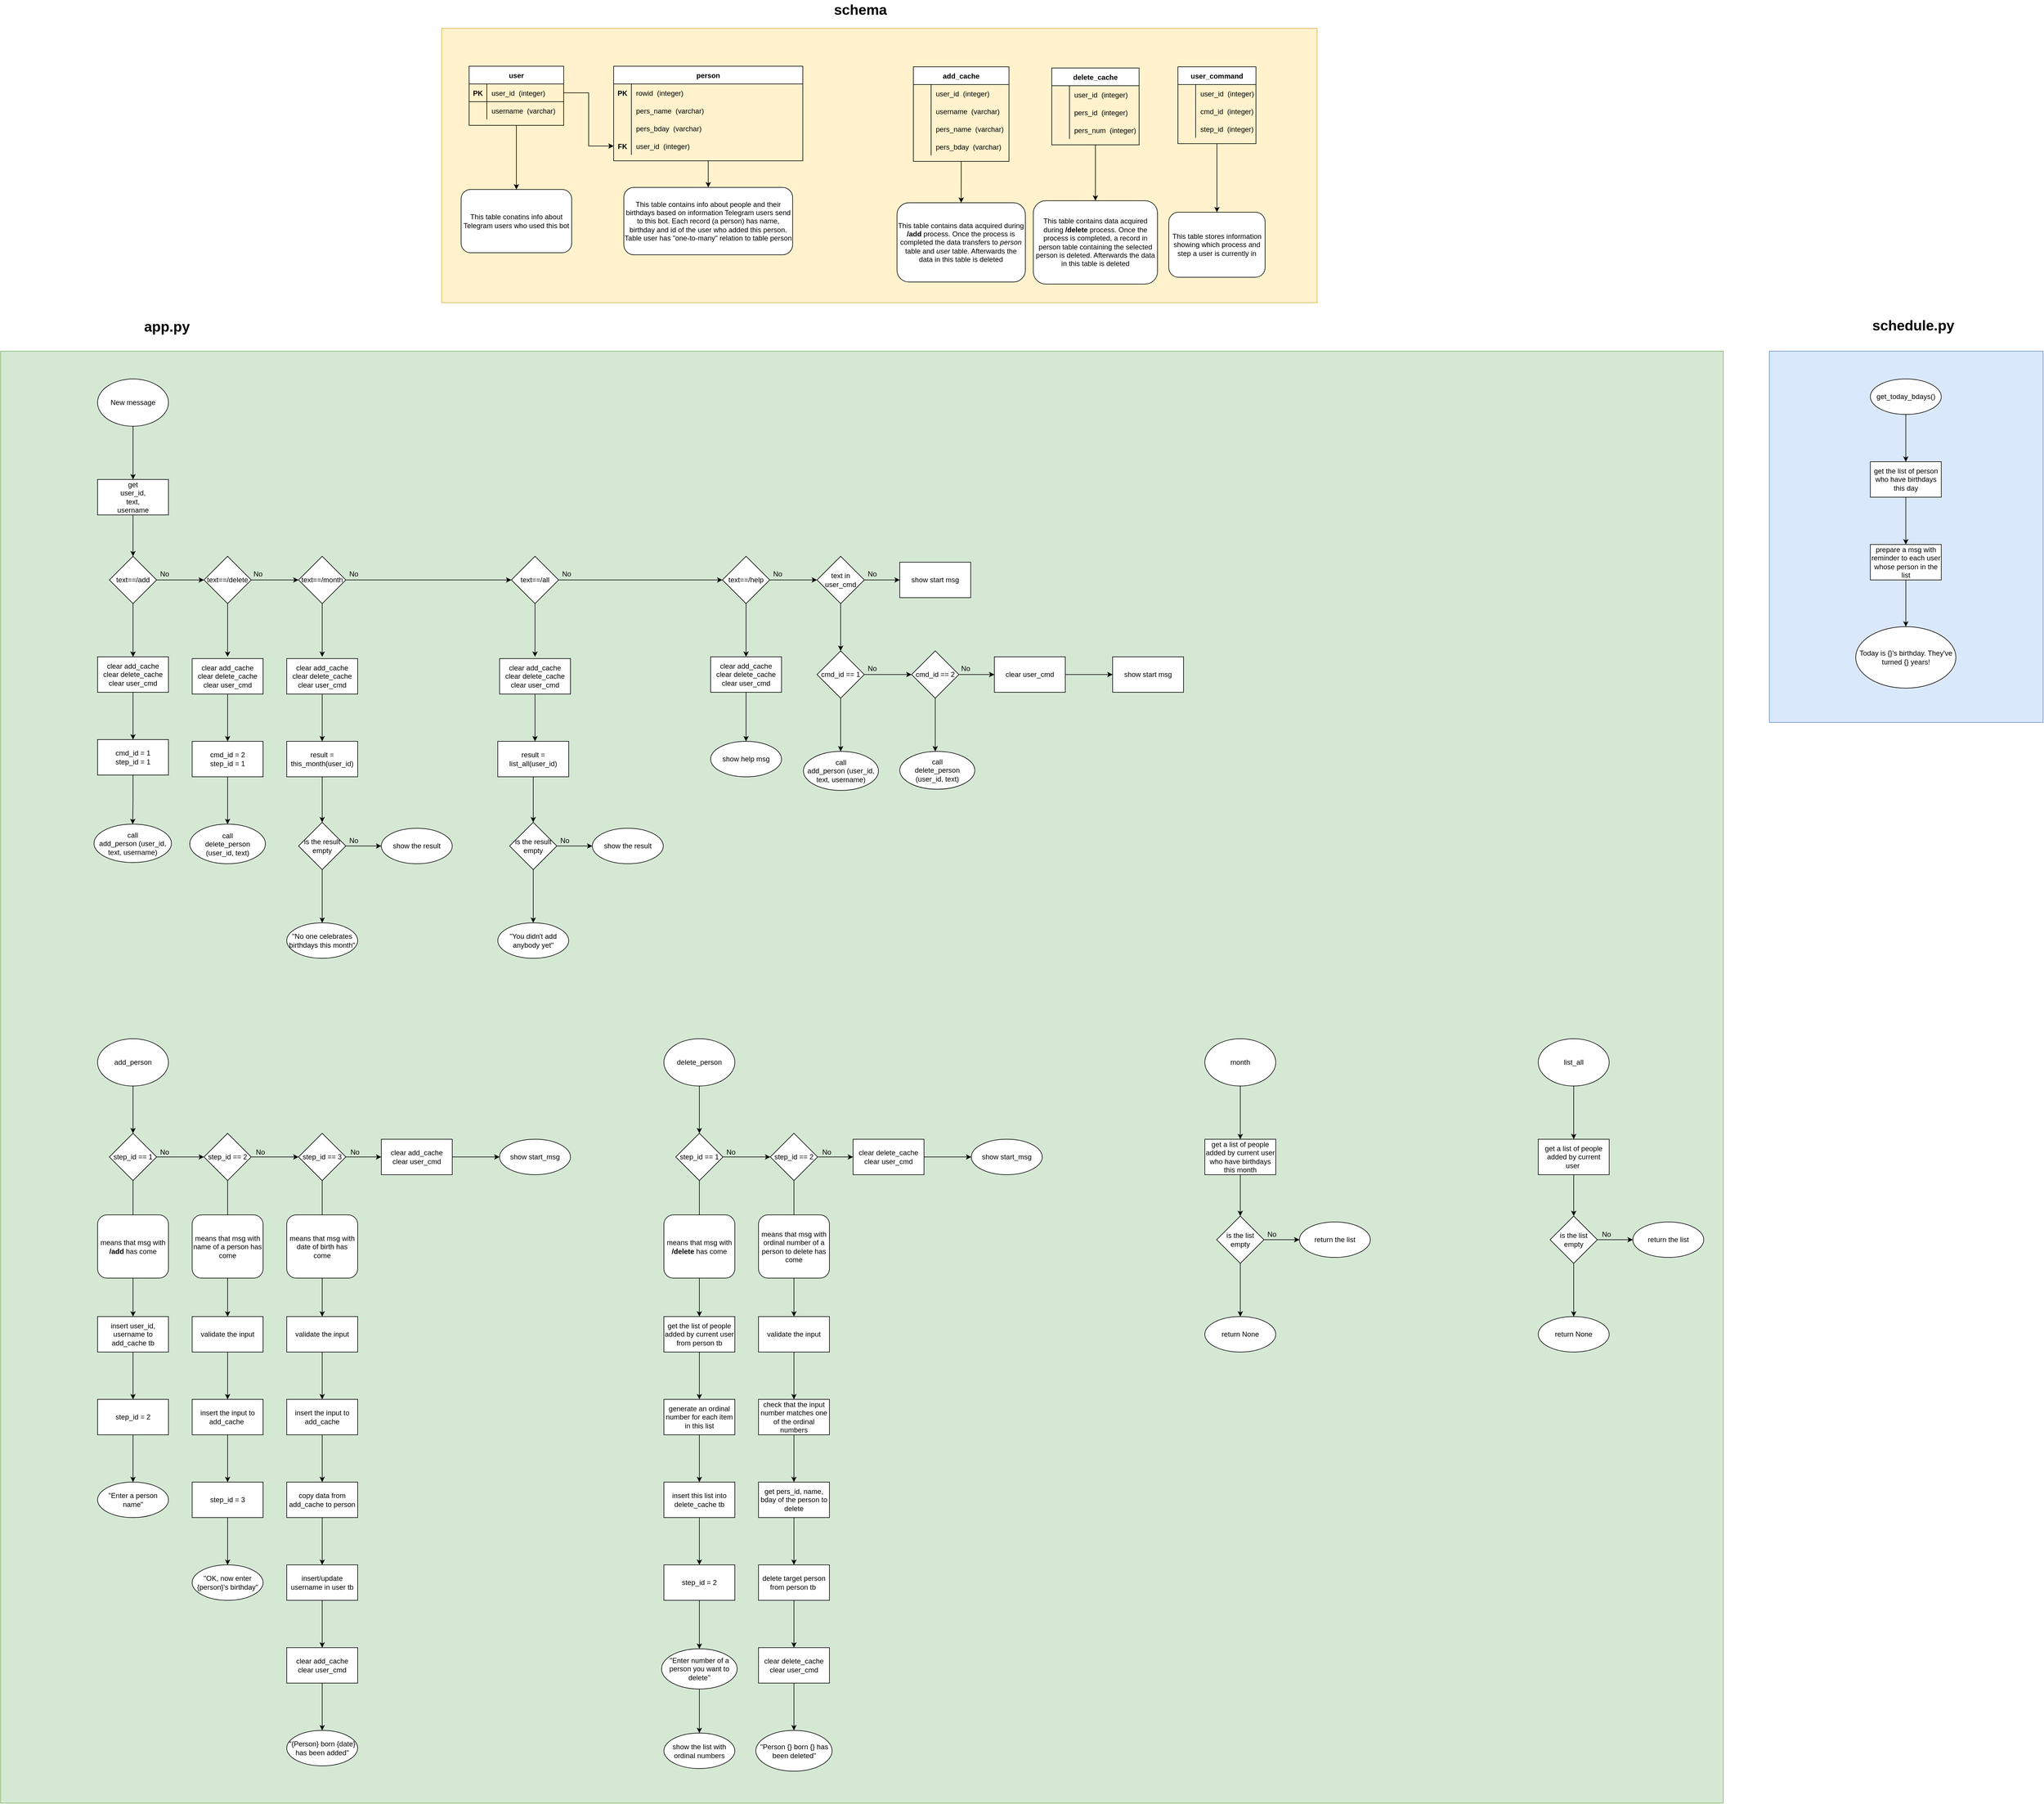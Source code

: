 <mxfile version="16.5.1" type="device"><diagram name="Page-1" id="edf60f1a-56cd-e834-aa8a-f176f3a09ee4"><mxGraphModel dx="1874" dy="1675" grid="0" gridSize="10" guides="1" tooltips="1" connect="1" arrows="1" fold="1" page="0" pageScale="1" pageWidth="1100" pageHeight="850" background="none" math="0" shadow="0"><root><mxCell id="0"/><mxCell id="1" parent="0"/><mxCell id="F8Yrbj_Zr8xclTKgM_Zs-238" value="" style="whiteSpace=wrap;html=1;fontSize=24;fillColor=#fff2cc;strokeColor=#d6b656;" parent="1" vertex="1"><mxGeometry x="842" y="-543" width="1481" height="464" as="geometry"/></mxCell><mxCell id="F8Yrbj_Zr8xclTKgM_Zs-235" value="" style="whiteSpace=wrap;html=1;fillColor=#dae8fc;strokeColor=#6c8ebf;" parent="1" vertex="1"><mxGeometry x="3088" y="3" width="463" height="628" as="geometry"/></mxCell><mxCell id="F8Yrbj_Zr8xclTKgM_Zs-234" value="" style="whiteSpace=wrap;html=1;fillColor=#d5e8d4;strokeColor=#82b366;" parent="1" vertex="1"><mxGeometry x="96" y="3" width="2914" height="2456" as="geometry"/></mxCell><mxCell id="u9petCxmKXPXiFKFQ_WU-3" value="" style="edgeStyle=orthogonalEdgeStyle;rounded=0;orthogonalLoop=1;jettySize=auto;html=1;" parent="1" source="u9petCxmKXPXiFKFQ_WU-1" target="u9petCxmKXPXiFKFQ_WU-2" edge="1"><mxGeometry relative="1" as="geometry"/></mxCell><mxCell id="u9petCxmKXPXiFKFQ_WU-1" value="New message" style="ellipse;whiteSpace=wrap;html=1;" parent="1" vertex="1"><mxGeometry x="260" y="50" width="120" height="80" as="geometry"/></mxCell><mxCell id="u9petCxmKXPXiFKFQ_WU-5" value="" style="edgeStyle=orthogonalEdgeStyle;rounded=0;orthogonalLoop=1;jettySize=auto;html=1;" parent="1" source="u9petCxmKXPXiFKFQ_WU-2" target="u9petCxmKXPXiFKFQ_WU-4" edge="1"><mxGeometry relative="1" as="geometry"/></mxCell><UserObject label="get&lt;br&gt;user_id,&lt;br&gt;text,&lt;br&gt;username" tooltip="" id="u9petCxmKXPXiFKFQ_WU-2"><mxCell style="whiteSpace=wrap;html=1;" parent="1" vertex="1"><mxGeometry x="260" y="220" width="120" height="60" as="geometry"/></mxCell></UserObject><mxCell id="u9petCxmKXPXiFKFQ_WU-7" value="" style="edgeStyle=orthogonalEdgeStyle;rounded=0;orthogonalLoop=1;jettySize=auto;html=1;" parent="1" source="u9petCxmKXPXiFKFQ_WU-4" target="u9petCxmKXPXiFKFQ_WU-6" edge="1"><mxGeometry relative="1" as="geometry"/></mxCell><mxCell id="u9petCxmKXPXiFKFQ_WU-35" value="" style="edgeStyle=orthogonalEdgeStyle;rounded=0;orthogonalLoop=1;jettySize=auto;html=1;" parent="1" source="u9petCxmKXPXiFKFQ_WU-4" target="u9petCxmKXPXiFKFQ_WU-34" edge="1"><mxGeometry relative="1" as="geometry"/></mxCell><mxCell id="u9petCxmKXPXiFKFQ_WU-47" value="" style="edgeStyle=orthogonalEdgeStyle;rounded=0;orthogonalLoop=1;jettySize=auto;html=1;" parent="1" source="u9petCxmKXPXiFKFQ_WU-4" target="u9petCxmKXPXiFKFQ_WU-46" edge="1"><mxGeometry relative="1" as="geometry"/></mxCell><mxCell id="u9petCxmKXPXiFKFQ_WU-4" value="text==/add" style="rhombus;whiteSpace=wrap;html=1;" parent="1" vertex="1"><mxGeometry x="280" y="350" width="80" height="80" as="geometry"/></mxCell><mxCell id="u9petCxmKXPXiFKFQ_WU-9" value="" style="edgeStyle=orthogonalEdgeStyle;rounded=0;orthogonalLoop=1;jettySize=auto;html=1;" parent="1" source="u9petCxmKXPXiFKFQ_WU-6" target="u9petCxmKXPXiFKFQ_WU-8" edge="1"><mxGeometry relative="1" as="geometry"/></mxCell><mxCell id="u9petCxmKXPXiFKFQ_WU-37" value="" style="edgeStyle=orthogonalEdgeStyle;rounded=0;orthogonalLoop=1;jettySize=auto;html=1;" parent="1" source="u9petCxmKXPXiFKFQ_WU-6" edge="1"><mxGeometry relative="1" as="geometry"><mxPoint x="480" y="520" as="targetPoint"/></mxGeometry></mxCell><mxCell id="u9petCxmKXPXiFKFQ_WU-6" value="text==/delete" style="rhombus;whiteSpace=wrap;html=1;" parent="1" vertex="1"><mxGeometry x="440" y="350" width="80" height="80" as="geometry"/></mxCell><mxCell id="u9petCxmKXPXiFKFQ_WU-11" value="" style="edgeStyle=orthogonalEdgeStyle;rounded=0;orthogonalLoop=1;jettySize=auto;html=1;" parent="1" source="u9petCxmKXPXiFKFQ_WU-8" target="u9petCxmKXPXiFKFQ_WU-10" edge="1"><mxGeometry relative="1" as="geometry"/></mxCell><mxCell id="u9petCxmKXPXiFKFQ_WU-39" value="" style="edgeStyle=orthogonalEdgeStyle;rounded=0;orthogonalLoop=1;jettySize=auto;html=1;" parent="1" source="u9petCxmKXPXiFKFQ_WU-8" edge="1"><mxGeometry relative="1" as="geometry"><mxPoint x="640" y="520" as="targetPoint"/></mxGeometry></mxCell><mxCell id="u9petCxmKXPXiFKFQ_WU-8" value="text==/month" style="rhombus;whiteSpace=wrap;html=1;" parent="1" vertex="1"><mxGeometry x="600" y="350" width="80" height="80" as="geometry"/></mxCell><mxCell id="u9petCxmKXPXiFKFQ_WU-13" value="" style="edgeStyle=orthogonalEdgeStyle;rounded=0;orthogonalLoop=1;jettySize=auto;html=1;" parent="1" source="u9petCxmKXPXiFKFQ_WU-10" target="u9petCxmKXPXiFKFQ_WU-12" edge="1"><mxGeometry relative="1" as="geometry"/></mxCell><mxCell id="u9petCxmKXPXiFKFQ_WU-41" value="" style="edgeStyle=orthogonalEdgeStyle;rounded=0;orthogonalLoop=1;jettySize=auto;html=1;" parent="1" source="u9petCxmKXPXiFKFQ_WU-10" edge="1"><mxGeometry relative="1" as="geometry"><mxPoint x="1000" y="520" as="targetPoint"/></mxGeometry></mxCell><mxCell id="u9petCxmKXPXiFKFQ_WU-10" value="text==/all" style="rhombus;whiteSpace=wrap;html=1;" parent="1" vertex="1"><mxGeometry x="960" y="350" width="80" height="80" as="geometry"/></mxCell><mxCell id="u9petCxmKXPXiFKFQ_WU-15" value="" style="edgeStyle=orthogonalEdgeStyle;rounded=0;orthogonalLoop=1;jettySize=auto;html=1;" parent="1" source="u9petCxmKXPXiFKFQ_WU-12" target="u9petCxmKXPXiFKFQ_WU-14" edge="1"><mxGeometry relative="1" as="geometry"/></mxCell><mxCell id="u9petCxmKXPXiFKFQ_WU-43" value="" style="edgeStyle=orthogonalEdgeStyle;rounded=0;orthogonalLoop=1;jettySize=auto;html=1;" parent="1" source="u9petCxmKXPXiFKFQ_WU-12" target="u9petCxmKXPXiFKFQ_WU-42" edge="1"><mxGeometry relative="1" as="geometry"/></mxCell><mxCell id="u9petCxmKXPXiFKFQ_WU-12" value="text==/help" style="rhombus;whiteSpace=wrap;html=1;" parent="1" vertex="1"><mxGeometry x="1317" y="350" width="80" height="80" as="geometry"/></mxCell><mxCell id="u9petCxmKXPXiFKFQ_WU-17" value="" style="edgeStyle=orthogonalEdgeStyle;rounded=0;orthogonalLoop=1;jettySize=auto;html=1;" parent="1" source="u9petCxmKXPXiFKFQ_WU-14" target="u9petCxmKXPXiFKFQ_WU-16" edge="1"><mxGeometry relative="1" as="geometry"/></mxCell><mxCell id="u9petCxmKXPXiFKFQ_WU-19" value="" style="edgeStyle=orthogonalEdgeStyle;rounded=0;orthogonalLoop=1;jettySize=auto;html=1;" parent="1" source="u9petCxmKXPXiFKFQ_WU-14" target="u9petCxmKXPXiFKFQ_WU-18" edge="1"><mxGeometry relative="1" as="geometry"/></mxCell><mxCell id="u9petCxmKXPXiFKFQ_WU-14" value="text in user_cmd" style="rhombus;whiteSpace=wrap;html=1;" parent="1" vertex="1"><mxGeometry x="1477" y="350" width="80" height="80" as="geometry"/></mxCell><mxCell id="u9petCxmKXPXiFKFQ_WU-16" value="show start msg" style="whiteSpace=wrap;html=1;" parent="1" vertex="1"><mxGeometry x="1617" y="360" width="120" height="60" as="geometry"/></mxCell><mxCell id="u9petCxmKXPXiFKFQ_WU-21" value="" style="edgeStyle=orthogonalEdgeStyle;rounded=0;orthogonalLoop=1;jettySize=auto;html=1;" parent="1" source="u9petCxmKXPXiFKFQ_WU-18" target="u9petCxmKXPXiFKFQ_WU-20" edge="1"><mxGeometry relative="1" as="geometry"/></mxCell><mxCell id="u9petCxmKXPXiFKFQ_WU-31" value="" style="edgeStyle=orthogonalEdgeStyle;rounded=0;orthogonalLoop=1;jettySize=auto;html=1;" parent="1" source="u9petCxmKXPXiFKFQ_WU-18" edge="1"><mxGeometry relative="1" as="geometry"><mxPoint x="1517" y="680" as="targetPoint"/></mxGeometry></mxCell><mxCell id="u9petCxmKXPXiFKFQ_WU-18" value="cmd_id == 1" style="rhombus;whiteSpace=wrap;html=1;" parent="1" vertex="1"><mxGeometry x="1477" y="510" width="80" height="80" as="geometry"/></mxCell><mxCell id="u9petCxmKXPXiFKFQ_WU-23" value="" style="edgeStyle=orthogonalEdgeStyle;rounded=0;orthogonalLoop=1;jettySize=auto;html=1;" parent="1" source="u9petCxmKXPXiFKFQ_WU-20" target="u9petCxmKXPXiFKFQ_WU-22" edge="1"><mxGeometry relative="1" as="geometry"/></mxCell><mxCell id="u9petCxmKXPXiFKFQ_WU-33" value="" style="edgeStyle=orthogonalEdgeStyle;rounded=0;orthogonalLoop=1;jettySize=auto;html=1;" parent="1" source="u9petCxmKXPXiFKFQ_WU-20" edge="1"><mxGeometry relative="1" as="geometry"><mxPoint x="1677" y="680" as="targetPoint"/></mxGeometry></mxCell><mxCell id="u9petCxmKXPXiFKFQ_WU-20" value="cmd_id == 2" style="rhombus;whiteSpace=wrap;html=1;" parent="1" vertex="1"><mxGeometry x="1637" y="510" width="80" height="80" as="geometry"/></mxCell><mxCell id="u9petCxmKXPXiFKFQ_WU-25" value="" style="edgeStyle=orthogonalEdgeStyle;rounded=0;orthogonalLoop=1;jettySize=auto;html=1;" parent="1" source="u9petCxmKXPXiFKFQ_WU-22" target="u9petCxmKXPXiFKFQ_WU-24" edge="1"><mxGeometry relative="1" as="geometry"/></mxCell><UserObject label="clear user_cmd" tooltip="sql.delete(table='user_command', where={'user_id':id})" id="u9petCxmKXPXiFKFQ_WU-22"><mxCell style="whiteSpace=wrap;html=1;" parent="1" vertex="1"><mxGeometry x="1777" y="520" width="120" height="60" as="geometry"/></mxCell></UserObject><mxCell id="u9petCxmKXPXiFKFQ_WU-24" value="show start msg" style="whiteSpace=wrap;html=1;" parent="1" vertex="1"><mxGeometry x="1977" y="520" width="120" height="60" as="geometry"/></mxCell><mxCell id="u9petCxmKXPXiFKFQ_WU-30" value="call&lt;br&gt;delete_person (user_id, text)" style="ellipse;whiteSpace=wrap;html=1;" parent="1" vertex="1"><mxGeometry x="1617" y="680" width="127" height="64" as="geometry"/></mxCell><mxCell id="u9petCxmKXPXiFKFQ_WU-32" value="call&lt;br&gt;add_person (user_id, text, username)" style="ellipse;whiteSpace=wrap;html=1;" parent="1" vertex="1"><mxGeometry x="1454" y="680" width="127" height="66" as="geometry"/></mxCell><mxCell id="u9petCxmKXPXiFKFQ_WU-34" value="add_person()" style="ellipse;whiteSpace=wrap;html=1;" parent="1" vertex="1"><mxGeometry x="260" y="520" width="120" height="60" as="geometry"/></mxCell><mxCell id="F8Yrbj_Zr8xclTKgM_Zs-94" value="" style="edgeStyle=orthogonalEdgeStyle;rounded=0;orthogonalLoop=1;jettySize=auto;html=1;" parent="1" source="u9petCxmKXPXiFKFQ_WU-42" target="F8Yrbj_Zr8xclTKgM_Zs-93" edge="1"><mxGeometry relative="1" as="geometry"/></mxCell><UserObject label="&lt;span&gt;clear add_cache&lt;/span&gt;&lt;br&gt;&lt;span&gt;clear delete_cache&lt;/span&gt;&lt;br&gt;&lt;span&gt;clear user_cmd&lt;/span&gt;" tooltip="sql.delete(table='user_command', where={'user_id':id})&#10;sql.delete(table='add_cache', where={'user_id':id})&#10;sql.delete(table='delete_cache', where={'user_id':id})" id="u9petCxmKXPXiFKFQ_WU-42"><mxCell style="whiteSpace=wrap;html=1;" parent="1" vertex="1"><mxGeometry x="1297" y="520" width="120" height="60" as="geometry"/></mxCell></UserObject><mxCell id="u9petCxmKXPXiFKFQ_WU-49" value="" style="edgeStyle=orthogonalEdgeStyle;rounded=0;orthogonalLoop=1;jettySize=auto;html=1;" parent="1" source="u9petCxmKXPXiFKFQ_WU-46" target="u9petCxmKXPXiFKFQ_WU-48" edge="1"><mxGeometry relative="1" as="geometry"/></mxCell><UserObject label="clear add_cache&lt;br&gt;clear delete_cache&lt;br&gt;clear user_cmd" tooltip="sql.delete(table='user_command', where={'user_id':id})&#10;sql.delete(table='add_cache', where={'user_id':id})&#10;sql.delete(table='delete_cache', where={'user_id':id})" id="u9petCxmKXPXiFKFQ_WU-46"><mxCell style="whiteSpace=wrap;html=1;" parent="1" vertex="1"><mxGeometry x="260" y="520" width="120" height="60" as="geometry"/></mxCell></UserObject><mxCell id="u9petCxmKXPXiFKFQ_WU-52" value="" style="edgeStyle=orthogonalEdgeStyle;rounded=0;orthogonalLoop=1;jettySize=auto;html=1;" parent="1" source="u9petCxmKXPXiFKFQ_WU-48" target="u9petCxmKXPXiFKFQ_WU-51" edge="1"><mxGeometry relative="1" as="geometry"/></mxCell><UserObject label="cmd_id = 1&lt;br&gt;step_id = 1" tooltip="sql.insert(table='user_command', data={'user_id': id, 'cmd_id': 1, 'step_id': 1})" id="u9petCxmKXPXiFKFQ_WU-48"><mxCell style="whiteSpace=wrap;html=1;" parent="1" vertex="1"><mxGeometry x="260" y="660" width="120" height="60" as="geometry"/></mxCell></UserObject><mxCell id="u9petCxmKXPXiFKFQ_WU-51" value="call&lt;br&gt;add_person (user_id, text, username)" style="ellipse;whiteSpace=wrap;html=1;" parent="1" vertex="1"><mxGeometry x="254" y="803" width="131" height="65" as="geometry"/></mxCell><mxCell id="u9petCxmKXPXiFKFQ_WU-53" value="add_person()" style="ellipse;whiteSpace=wrap;html=1;" parent="1" vertex="1"><mxGeometry x="420" y="523" width="120" height="60" as="geometry"/></mxCell><mxCell id="u9petCxmKXPXiFKFQ_WU-54" value="" style="edgeStyle=orthogonalEdgeStyle;rounded=0;orthogonalLoop=1;jettySize=auto;html=1;" parent="1" source="u9petCxmKXPXiFKFQ_WU-55" target="u9petCxmKXPXiFKFQ_WU-57" edge="1"><mxGeometry relative="1" as="geometry"/></mxCell><UserObject label="clear add_cache&lt;br&gt;clear delete_cache&lt;br&gt;clear user_cmd" tooltip="sql.delete(table='user_command', where={'user_id':id})&#10;sql.delete(table='add_cache', where={'user_id':id})&#10;sql.delete(table='delete_cache', where={'user_id':id})" id="u9petCxmKXPXiFKFQ_WU-55"><mxCell style="whiteSpace=wrap;html=1;" parent="1" vertex="1"><mxGeometry x="420" y="523" width="120" height="60" as="geometry"/></mxCell></UserObject><mxCell id="u9petCxmKXPXiFKFQ_WU-56" value="" style="edgeStyle=orthogonalEdgeStyle;rounded=0;orthogonalLoop=1;jettySize=auto;html=1;" parent="1" source="u9petCxmKXPXiFKFQ_WU-57" target="u9petCxmKXPXiFKFQ_WU-58" edge="1"><mxGeometry relative="1" as="geometry"/></mxCell><UserObject label="cmd_id = 2&lt;br&gt;step_id = 1" tooltip="sql.insert(table='user_command', data={'user_id': id, 'cmd_id': 2, 'step_id': 1})" id="u9petCxmKXPXiFKFQ_WU-57"><mxCell style="whiteSpace=wrap;html=1;" parent="1" vertex="1"><mxGeometry x="420" y="663" width="120" height="60" as="geometry"/></mxCell></UserObject><mxCell id="u9petCxmKXPXiFKFQ_WU-58" value="call &lt;br&gt;delete_person (user_id, text)" style="ellipse;whiteSpace=wrap;html=1;" parent="1" vertex="1"><mxGeometry x="416" y="803" width="128" height="67" as="geometry"/></mxCell><mxCell id="F8Yrbj_Zr8xclTKgM_Zs-172" value="" style="edgeStyle=orthogonalEdgeStyle;rounded=0;orthogonalLoop=1;jettySize=auto;html=1;" parent="1" source="u9petCxmKXPXiFKFQ_WU-59" target="F8Yrbj_Zr8xclTKgM_Zs-171" edge="1"><mxGeometry relative="1" as="geometry"/></mxCell><UserObject label="clear add_cache&lt;br&gt;clear delete_cache&lt;br&gt;clear user_cmd" tooltip="sql.delete(table='user_command', where={'user_id':id})&#10;sql.delete(table='add_cache', where={'user_id':id})&#10;sql.delete(table='delete_cache', where={'user_id':id})" id="u9petCxmKXPXiFKFQ_WU-59"><mxCell style="whiteSpace=wrap;html=1;" parent="1" vertex="1"><mxGeometry x="580" y="523" width="120" height="60" as="geometry"/></mxCell></UserObject><mxCell id="u9petCxmKXPXiFKFQ_WU-64" value="" style="edgeStyle=orthogonalEdgeStyle;rounded=0;orthogonalLoop=1;jettySize=auto;html=1;" parent="1" source="u9petCxmKXPXiFKFQ_WU-60" edge="1"><mxGeometry relative="1" as="geometry"><mxPoint x="1000" y="663" as="targetPoint"/></mxGeometry></mxCell><UserObject label="clear add_cache&lt;br&gt;clear delete_cache&lt;br&gt;clear user_cmd" tooltip="sql.delete(table='user_command', where={'user_id':id})&#10;sql.delete(table='add_cache', where={'user_id':id})&#10;sql.delete(table='delete_cache', where={'user_id':id})" id="u9petCxmKXPXiFKFQ_WU-60"><mxCell style="whiteSpace=wrap;html=1;" parent="1" vertex="1"><mxGeometry x="940" y="523" width="120" height="60" as="geometry"/></mxCell></UserObject><mxCell id="u9petCxmKXPXiFKFQ_WU-67" value="" style="edgeStyle=orthogonalEdgeStyle;rounded=0;orthogonalLoop=1;jettySize=auto;html=1;" parent="1" source="u9petCxmKXPXiFKFQ_WU-65" target="u9petCxmKXPXiFKFQ_WU-66" edge="1"><mxGeometry relative="1" as="geometry"/></mxCell><mxCell id="u9petCxmKXPXiFKFQ_WU-65" value="add_person" style="ellipse;whiteSpace=wrap;html=1;" parent="1" vertex="1"><mxGeometry x="260" y="1166" width="120" height="80" as="geometry"/></mxCell><mxCell id="u9petCxmKXPXiFKFQ_WU-69" value="" style="edgeStyle=orthogonalEdgeStyle;rounded=0;orthogonalLoop=1;jettySize=auto;html=1;" parent="1" source="u9petCxmKXPXiFKFQ_WU-66" target="u9petCxmKXPXiFKFQ_WU-68" edge="1"><mxGeometry relative="1" as="geometry"/></mxCell><mxCell id="u9petCxmKXPXiFKFQ_WU-73" value="" style="edgeStyle=orthogonalEdgeStyle;rounded=0;orthogonalLoop=1;jettySize=auto;html=1;entryX=0.5;entryY=0;entryDx=0;entryDy=0;" parent="1" source="u9petCxmKXPXiFKFQ_WU-66" target="F8Yrbj_Zr8xclTKgM_Zs-36" edge="1"><mxGeometry relative="1" as="geometry"><mxPoint x="320" y="1496" as="targetPoint"/></mxGeometry></mxCell><mxCell id="u9petCxmKXPXiFKFQ_WU-66" value="step_id == 1" style="rhombus;whiteSpace=wrap;html=1;" parent="1" vertex="1"><mxGeometry x="280" y="1326" width="80" height="80" as="geometry"/></mxCell><mxCell id="u9petCxmKXPXiFKFQ_WU-71" value="" style="edgeStyle=orthogonalEdgeStyle;rounded=0;orthogonalLoop=1;jettySize=auto;html=1;" parent="1" source="u9petCxmKXPXiFKFQ_WU-68" target="u9petCxmKXPXiFKFQ_WU-70" edge="1"><mxGeometry relative="1" as="geometry"/></mxCell><mxCell id="T9DWZPT8FbC8M3GNpro3-2" value="" style="edgeStyle=orthogonalEdgeStyle;rounded=0;orthogonalLoop=1;jettySize=auto;html=1;" parent="1" source="u9petCxmKXPXiFKFQ_WU-68" target="T9DWZPT8FbC8M3GNpro3-1" edge="1"><mxGeometry relative="1" as="geometry"/></mxCell><mxCell id="u9petCxmKXPXiFKFQ_WU-68" value="step_id == 2" style="rhombus;whiteSpace=wrap;html=1;" parent="1" vertex="1"><mxGeometry x="440" y="1326" width="80" height="80" as="geometry"/></mxCell><mxCell id="T9DWZPT8FbC8M3GNpro3-10" value="" style="edgeStyle=orthogonalEdgeStyle;rounded=0;orthogonalLoop=1;jettySize=auto;html=1;" parent="1" source="u9petCxmKXPXiFKFQ_WU-70" target="T9DWZPT8FbC8M3GNpro3-9" edge="1"><mxGeometry relative="1" as="geometry"/></mxCell><mxCell id="T9DWZPT8FbC8M3GNpro3-22" value="" style="edgeStyle=orthogonalEdgeStyle;rounded=0;orthogonalLoop=1;jettySize=auto;html=1;" parent="1" source="u9petCxmKXPXiFKFQ_WU-70" target="T9DWZPT8FbC8M3GNpro3-21" edge="1"><mxGeometry relative="1" as="geometry"/></mxCell><mxCell id="u9petCxmKXPXiFKFQ_WU-70" value="step_id == 3" style="rhombus;whiteSpace=wrap;html=1;" parent="1" vertex="1"><mxGeometry x="600" y="1326" width="80" height="80" as="geometry"/></mxCell><mxCell id="u9petCxmKXPXiFKFQ_WU-77" value="" style="edgeStyle=orthogonalEdgeStyle;rounded=0;orthogonalLoop=1;jettySize=auto;html=1;" parent="1" source="u9petCxmKXPXiFKFQ_WU-74" target="u9petCxmKXPXiFKFQ_WU-76" edge="1"><mxGeometry relative="1" as="geometry"/></mxCell><UserObject label="step_id = 2" tooltip="sql.update(table='user_command', set={'step_id':2}, where={'user_id':id})" id="u9petCxmKXPXiFKFQ_WU-74"><mxCell style="whiteSpace=wrap;html=1;" parent="1" vertex="1"><mxGeometry x="260" y="1776" width="120" height="60" as="geometry"/></mxCell></UserObject><mxCell id="u9petCxmKXPXiFKFQ_WU-76" value="&quot;Enter a person name&quot;" style="ellipse;whiteSpace=wrap;html=1;" parent="1" vertex="1"><mxGeometry x="260" y="1916" width="120" height="60" as="geometry"/></mxCell><mxCell id="T9DWZPT8FbC8M3GNpro3-4" value="" style="edgeStyle=orthogonalEdgeStyle;rounded=0;orthogonalLoop=1;jettySize=auto;html=1;" parent="1" source="T9DWZPT8FbC8M3GNpro3-1" target="T9DWZPT8FbC8M3GNpro3-3" edge="1"><mxGeometry relative="1" as="geometry"/></mxCell><UserObject label="validate the input" tooltip="The input must contain only letters and numbers" id="T9DWZPT8FbC8M3GNpro3-1"><mxCell style="whiteSpace=wrap;html=1;" parent="1" vertex="1"><mxGeometry x="420" y="1636" width="120" height="60" as="geometry"/></mxCell></UserObject><mxCell id="T9DWZPT8FbC8M3GNpro3-6" value="" style="edgeStyle=orthogonalEdgeStyle;rounded=0;orthogonalLoop=1;jettySize=auto;html=1;" parent="1" source="T9DWZPT8FbC8M3GNpro3-3" target="T9DWZPT8FbC8M3GNpro3-5" edge="1"><mxGeometry relative="1" as="geometry"/></mxCell><UserObject label="insert the input to add_cache&amp;nbsp;" tooltip="sql.update(table='add_cache', set={'pers_name':text}, where={'user_id':id})" id="T9DWZPT8FbC8M3GNpro3-3"><mxCell style="whiteSpace=wrap;html=1;" parent="1" vertex="1"><mxGeometry x="420" y="1776" width="120" height="60" as="geometry"/></mxCell></UserObject><mxCell id="T9DWZPT8FbC8M3GNpro3-8" value="" style="edgeStyle=orthogonalEdgeStyle;rounded=0;orthogonalLoop=1;jettySize=auto;html=1;" parent="1" source="T9DWZPT8FbC8M3GNpro3-5" target="T9DWZPT8FbC8M3GNpro3-7" edge="1"><mxGeometry relative="1" as="geometry"/></mxCell><UserObject label="step_id = 3" tooltip="sql.update(table='user_command', set={'step_id':3}, where={'user_id':id})" id="T9DWZPT8FbC8M3GNpro3-5"><mxCell style="whiteSpace=wrap;html=1;" parent="1" vertex="1"><mxGeometry x="420" y="1916" width="120" height="60" as="geometry"/></mxCell></UserObject><mxCell id="T9DWZPT8FbC8M3GNpro3-7" value="&quot;OK, now enter {person}'s birthday&quot;" style="ellipse;whiteSpace=wrap;html=1;" parent="1" vertex="1"><mxGeometry x="420" y="2056" width="120" height="60" as="geometry"/></mxCell><mxCell id="T9DWZPT8FbC8M3GNpro3-12" value="" style="edgeStyle=orthogonalEdgeStyle;rounded=0;orthogonalLoop=1;jettySize=auto;html=1;" parent="1" source="T9DWZPT8FbC8M3GNpro3-9" target="T9DWZPT8FbC8M3GNpro3-11" edge="1"><mxGeometry relative="1" as="geometry"/></mxCell><UserObject label="validate the input" tooltip="The input must be in YYYY-MM-DD format and represent a date earlier than today" id="T9DWZPT8FbC8M3GNpro3-9"><mxCell style="whiteSpace=wrap;html=1;" parent="1" vertex="1"><mxGeometry x="580" y="1636" width="120" height="60" as="geometry"/></mxCell></UserObject><mxCell id="T9DWZPT8FbC8M3GNpro3-14" value="" style="edgeStyle=orthogonalEdgeStyle;rounded=0;orthogonalLoop=1;jettySize=auto;html=1;" parent="1" source="T9DWZPT8FbC8M3GNpro3-11" target="T9DWZPT8FbC8M3GNpro3-13" edge="1"><mxGeometry relative="1" as="geometry"/></mxCell><UserObject label="insert the input to add_cache" tooltip="sql.update(table='add_cache', set={'pers_bday':date_sql}, where={'user_id':id})" id="T9DWZPT8FbC8M3GNpro3-11"><mxCell style="whiteSpace=wrap;html=1;" parent="1" vertex="1"><mxGeometry x="580" y="1776" width="120" height="60" as="geometry"/></mxCell></UserObject><mxCell id="T9DWZPT8FbC8M3GNpro3-16" value="" style="edgeStyle=orthogonalEdgeStyle;rounded=0;orthogonalLoop=1;jettySize=auto;html=1;" parent="1" source="T9DWZPT8FbC8M3GNpro3-13" target="T9DWZPT8FbC8M3GNpro3-15" edge="1"><mxGeometry relative="1" as="geometry"/></mxCell><UserObject label="copy data from add_cache to person" tooltip="sql.insert(table='person', data={'pers_name':pers_name, 'pers_bday':date_sql, 'user_id':id})" id="T9DWZPT8FbC8M3GNpro3-13"><mxCell style="whiteSpace=wrap;html=1;" parent="1" vertex="1"><mxGeometry x="580" y="1916" width="120" height="60" as="geometry"/></mxCell></UserObject><mxCell id="T9DWZPT8FbC8M3GNpro3-18" value="" style="edgeStyle=orthogonalEdgeStyle;rounded=0;orthogonalLoop=1;jettySize=auto;html=1;" parent="1" source="T9DWZPT8FbC8M3GNpro3-15" target="T9DWZPT8FbC8M3GNpro3-17" edge="1"><mxGeometry relative="1" as="geometry"/></mxCell><UserObject label="insert/update username in user tb" tooltip="sql.update(table='user', set={'username':username}, where={'user_id':id})&#10;OR&#10;sql.insert(table='user', data={'user_id':id, 'username': username})" id="T9DWZPT8FbC8M3GNpro3-15"><mxCell style="whiteSpace=wrap;html=1;" parent="1" vertex="1"><mxGeometry x="580" y="2056" width="120" height="60" as="geometry"/></mxCell></UserObject><mxCell id="T9DWZPT8FbC8M3GNpro3-20" value="" style="edgeStyle=orthogonalEdgeStyle;rounded=0;orthogonalLoop=1;jettySize=auto;html=1;" parent="1" source="T9DWZPT8FbC8M3GNpro3-17" target="T9DWZPT8FbC8M3GNpro3-19" edge="1"><mxGeometry relative="1" as="geometry"/></mxCell><UserObject label="clear add_cache&lt;br&gt;clear user_cmd" tooltip="sql.delete(table='user_command', where={'user_id':id})&#10;sql.delete(table='add_cache', where={'user_id':id})" id="T9DWZPT8FbC8M3GNpro3-17"><mxCell style="whiteSpace=wrap;html=1;" parent="1" vertex="1"><mxGeometry x="580" y="2196" width="120" height="60" as="geometry"/></mxCell></UserObject><mxCell id="T9DWZPT8FbC8M3GNpro3-19" value="&quot;{Person} born {date} has been added&quot;" style="ellipse;whiteSpace=wrap;html=1;" parent="1" vertex="1"><mxGeometry x="580" y="2336" width="120" height="60" as="geometry"/></mxCell><mxCell id="T9DWZPT8FbC8M3GNpro3-24" value="" style="edgeStyle=orthogonalEdgeStyle;rounded=0;orthogonalLoop=1;jettySize=auto;html=1;" parent="1" source="T9DWZPT8FbC8M3GNpro3-21" target="T9DWZPT8FbC8M3GNpro3-23" edge="1"><mxGeometry relative="1" as="geometry"/></mxCell><UserObject label="clear add_cache&lt;br&gt;clear user_cmd" tooltip="sql.delete(table='user_command', where={'user_id':id})&#10;sql.delete(table='add_cache', where={'user_id':id})" id="T9DWZPT8FbC8M3GNpro3-21"><mxCell style="whiteSpace=wrap;html=1;" parent="1" vertex="1"><mxGeometry x="740" y="1336" width="120" height="60" as="geometry"/></mxCell></UserObject><mxCell id="T9DWZPT8FbC8M3GNpro3-23" value="show start_msg" style="ellipse;whiteSpace=wrap;html=1;" parent="1" vertex="1"><mxGeometry x="940" y="1336" width="120" height="60" as="geometry"/></mxCell><mxCell id="T9DWZPT8FbC8M3GNpro3-27" value="" style="edgeStyle=orthogonalEdgeStyle;rounded=0;orthogonalLoop=1;jettySize=auto;html=1;" parent="1" source="T9DWZPT8FbC8M3GNpro3-25" target="T9DWZPT8FbC8M3GNpro3-26" edge="1"><mxGeometry relative="1" as="geometry"/></mxCell><mxCell id="T9DWZPT8FbC8M3GNpro3-25" value="delete_person" style="ellipse;whiteSpace=wrap;html=1;" parent="1" vertex="1"><mxGeometry x="1218" y="1166" width="120" height="80" as="geometry"/></mxCell><mxCell id="F8Yrbj_Zr8xclTKgM_Zs-2" value="" style="edgeStyle=orthogonalEdgeStyle;rounded=0;orthogonalLoop=1;jettySize=auto;html=1;" parent="1" source="T9DWZPT8FbC8M3GNpro3-26" target="F8Yrbj_Zr8xclTKgM_Zs-1" edge="1"><mxGeometry relative="1" as="geometry"/></mxCell><mxCell id="F8Yrbj_Zr8xclTKgM_Zs-10" value="" style="edgeStyle=orthogonalEdgeStyle;rounded=0;orthogonalLoop=1;jettySize=auto;html=1;" parent="1" source="T9DWZPT8FbC8M3GNpro3-26" target="F8Yrbj_Zr8xclTKgM_Zs-9" edge="1"><mxGeometry relative="1" as="geometry"/></mxCell><mxCell id="T9DWZPT8FbC8M3GNpro3-26" value="step_id == 1" style="rhombus;whiteSpace=wrap;html=1;" parent="1" vertex="1"><mxGeometry x="1238" y="1326" width="80" height="80" as="geometry"/></mxCell><mxCell id="F8Yrbj_Zr8xclTKgM_Zs-18" value="" style="edgeStyle=orthogonalEdgeStyle;rounded=0;orthogonalLoop=1;jettySize=auto;html=1;" parent="1" source="F8Yrbj_Zr8xclTKgM_Zs-1" target="F8Yrbj_Zr8xclTKgM_Zs-17" edge="1"><mxGeometry relative="1" as="geometry"/></mxCell><UserObject label="get the list of people added by current user from person tb" tooltip="person_tb = sql.select_all(table='person', where={'user_id':id}, columns=['rowid as pers_id', '*'])&#10;# [{pers_name, pers_bday, user_id, pers_id}, ...]" id="F8Yrbj_Zr8xclTKgM_Zs-1"><mxCell style="whiteSpace=wrap;html=1;" parent="1" vertex="1"><mxGeometry x="1218" y="1636" width="120" height="60" as="geometry"/></mxCell></UserObject><mxCell id="F8Yrbj_Zr8xclTKgM_Zs-6" value="" style="edgeStyle=orthogonalEdgeStyle;rounded=0;orthogonalLoop=1;jettySize=auto;html=1;" parent="1" source="F8Yrbj_Zr8xclTKgM_Zs-3" target="F8Yrbj_Zr8xclTKgM_Zs-5" edge="1"><mxGeometry relative="1" as="geometry"/></mxCell><UserObject label="insert this list into delete_cache tb" tooltip="for person in insert_list:           sql.insert(table='delete_cache', data=person)" id="F8Yrbj_Zr8xclTKgM_Zs-3"><mxCell style="whiteSpace=wrap;html=1;" parent="1" vertex="1"><mxGeometry x="1218" y="1916" width="120" height="60" as="geometry"/></mxCell></UserObject><mxCell id="F8Yrbj_Zr8xclTKgM_Zs-8" value="" style="edgeStyle=orthogonalEdgeStyle;rounded=0;orthogonalLoop=1;jettySize=auto;html=1;" parent="1" source="F8Yrbj_Zr8xclTKgM_Zs-5" target="F8Yrbj_Zr8xclTKgM_Zs-7" edge="1"><mxGeometry relative="1" as="geometry"/></mxCell><UserObject label="step_id = 2" tooltip="sql.update(table='user_command', set={'step_id':2}, where={'user_id':id})" id="F8Yrbj_Zr8xclTKgM_Zs-5"><mxCell style="whiteSpace=wrap;html=1;" parent="1" vertex="1"><mxGeometry x="1218" y="2056" width="120" height="60" as="geometry"/></mxCell></UserObject><mxCell id="F8Yrbj_Zr8xclTKgM_Zs-42" value="" style="edgeStyle=orthogonalEdgeStyle;rounded=0;orthogonalLoop=1;jettySize=auto;html=1;" parent="1" source="F8Yrbj_Zr8xclTKgM_Zs-7" target="F8Yrbj_Zr8xclTKgM_Zs-41" edge="1"><mxGeometry relative="1" as="geometry"/></mxCell><mxCell id="F8Yrbj_Zr8xclTKgM_Zs-7" value="&quot;Enter number of a person you want to delete&quot;" style="ellipse;whiteSpace=wrap;html=1;" parent="1" vertex="1"><mxGeometry x="1214" y="2198" width="128" height="68" as="geometry"/></mxCell><mxCell id="F8Yrbj_Zr8xclTKgM_Zs-12" value="" style="edgeStyle=orthogonalEdgeStyle;rounded=0;orthogonalLoop=1;jettySize=auto;html=1;" parent="1" source="F8Yrbj_Zr8xclTKgM_Zs-9" target="F8Yrbj_Zr8xclTKgM_Zs-11" edge="1"><mxGeometry relative="1" as="geometry"/></mxCell><mxCell id="F8Yrbj_Zr8xclTKgM_Zs-31" value="" style="edgeStyle=orthogonalEdgeStyle;rounded=0;orthogonalLoop=1;jettySize=auto;html=1;" parent="1" source="F8Yrbj_Zr8xclTKgM_Zs-9" target="F8Yrbj_Zr8xclTKgM_Zs-30" edge="1"><mxGeometry relative="1" as="geometry"/></mxCell><mxCell id="F8Yrbj_Zr8xclTKgM_Zs-9" value="step_id == 2" style="rhombus;whiteSpace=wrap;html=1;" parent="1" vertex="1"><mxGeometry x="1398" y="1326" width="80" height="80" as="geometry"/></mxCell><mxCell id="F8Yrbj_Zr8xclTKgM_Zs-20" value="" style="edgeStyle=orthogonalEdgeStyle;rounded=0;orthogonalLoop=1;jettySize=auto;html=1;" parent="1" source="F8Yrbj_Zr8xclTKgM_Zs-11" target="F8Yrbj_Zr8xclTKgM_Zs-19" edge="1"><mxGeometry relative="1" as="geometry"/></mxCell><UserObject label="validate the input" tooltip="The input should be an integer number" id="F8Yrbj_Zr8xclTKgM_Zs-11"><mxCell style="whiteSpace=wrap;html=1;" parent="1" vertex="1"><mxGeometry x="1378" y="1636" width="120" height="60" as="geometry"/></mxCell></UserObject><mxCell id="F8Yrbj_Zr8xclTKgM_Zs-23" value="" style="edgeStyle=orthogonalEdgeStyle;rounded=0;orthogonalLoop=1;jettySize=auto;html=1;" parent="1" source="F8Yrbj_Zr8xclTKgM_Zs-17" target="F8Yrbj_Zr8xclTKgM_Zs-3" edge="1"><mxGeometry relative="1" as="geometry"/></mxCell><UserObject label="generate an ordinal number for each item in this list" tooltip="for number, person in enumerate(person_tb): &#10;    person['pers_num'] = number+1&#10;...&#10;..." id="F8Yrbj_Zr8xclTKgM_Zs-17"><mxCell style="whiteSpace=wrap;html=1;" parent="1" vertex="1"><mxGeometry x="1218" y="1776" width="120" height="60" as="geometry"/></mxCell></UserObject><mxCell id="F8Yrbj_Zr8xclTKgM_Zs-22" value="" style="edgeStyle=orthogonalEdgeStyle;rounded=0;orthogonalLoop=1;jettySize=auto;html=1;" parent="1" source="F8Yrbj_Zr8xclTKgM_Zs-19" target="F8Yrbj_Zr8xclTKgM_Zs-21" edge="1"><mxGeometry relative="1" as="geometry"/></mxCell><UserObject label="check that the input number matches one of the ordinal numbers" tooltip="delete_cache_tb = sql.select_all(table='delete_cache', where={'user_id': id}) # [{user_id, pers_id, pers_num}, ..]&#10;&#10;pers_numbers = [item['pers_num'] for item in delete_cache_tb] # [1, 2...]&#10;&#10;if input_num not in pers_numbers:&#10;send_msg(id, &quot;Wrong number, send /delete to get a list&quot;)&#10;return" id="F8Yrbj_Zr8xclTKgM_Zs-19"><mxCell style="whiteSpace=wrap;html=1;" parent="1" vertex="1"><mxGeometry x="1378" y="1776" width="120" height="60" as="geometry"/></mxCell></UserObject><mxCell id="F8Yrbj_Zr8xclTKgM_Zs-25" value="" style="edgeStyle=orthogonalEdgeStyle;rounded=0;orthogonalLoop=1;jettySize=auto;html=1;" parent="1" source="F8Yrbj_Zr8xclTKgM_Zs-21" target="F8Yrbj_Zr8xclTKgM_Zs-24" edge="1"><mxGeometry relative="1" as="geometry"/></mxCell><UserObject label="get pers_id, name, bday of the person to delete" tooltip="pers_id = sql.select_one(table='delete_cache', where={'user_id': id, 'pers_num': input_num})['pers_id']" id="F8Yrbj_Zr8xclTKgM_Zs-21"><mxCell style="whiteSpace=wrap;html=1;" parent="1" vertex="1"><mxGeometry x="1378" y="1916" width="120" height="60" as="geometry"/></mxCell></UserObject><mxCell id="F8Yrbj_Zr8xclTKgM_Zs-27" value="" style="edgeStyle=orthogonalEdgeStyle;rounded=0;orthogonalLoop=1;jettySize=auto;html=1;" parent="1" source="F8Yrbj_Zr8xclTKgM_Zs-24" target="F8Yrbj_Zr8xclTKgM_Zs-26" edge="1"><mxGeometry relative="1" as="geometry"/></mxCell><UserObject label="delete target person from person tb&amp;nbsp;" tooltip="sql.delete(table='person', where={'rowid': pers_id})" id="F8Yrbj_Zr8xclTKgM_Zs-24"><mxCell style="whiteSpace=wrap;html=1;" parent="1" vertex="1"><mxGeometry x="1378" y="2056" width="120" height="60" as="geometry"/></mxCell></UserObject><mxCell id="F8Yrbj_Zr8xclTKgM_Zs-29" value="" style="edgeStyle=orthogonalEdgeStyle;rounded=0;orthogonalLoop=1;jettySize=auto;html=1;" parent="1" source="F8Yrbj_Zr8xclTKgM_Zs-26" target="F8Yrbj_Zr8xclTKgM_Zs-28" edge="1"><mxGeometry relative="1" as="geometry"/></mxCell><UserObject label="clear delete_cache&lt;br&gt;clear user_cmd" tooltip="sql.delete(table='user_command', where={'user_id':id})&#10;sql.delete(table='delete_cache', where={'user_id':id})" id="F8Yrbj_Zr8xclTKgM_Zs-26"><mxCell style="whiteSpace=wrap;html=1;" parent="1" vertex="1"><mxGeometry x="1378" y="2196" width="120" height="60" as="geometry"/></mxCell></UserObject><mxCell id="F8Yrbj_Zr8xclTKgM_Zs-28" value="&quot;Person {} born {} has been deleted&quot;" style="ellipse;whiteSpace=wrap;html=1;" parent="1" vertex="1"><mxGeometry x="1373.5" y="2336" width="129" height="69" as="geometry"/></mxCell><mxCell id="F8Yrbj_Zr8xclTKgM_Zs-33" value="" style="edgeStyle=orthogonalEdgeStyle;rounded=0;orthogonalLoop=1;jettySize=auto;html=1;" parent="1" source="F8Yrbj_Zr8xclTKgM_Zs-30" target="F8Yrbj_Zr8xclTKgM_Zs-32" edge="1"><mxGeometry relative="1" as="geometry"/></mxCell><UserObject label="clear delete_cache&lt;br&gt;clear user_cmd" tooltip="sql.delete(table='user_command', where={'user_id':id})&#10;sql.delete(table='delete_cache', where={'user_id':id})" id="F8Yrbj_Zr8xclTKgM_Zs-30"><mxCell style="whiteSpace=wrap;html=1;" parent="1" vertex="1"><mxGeometry x="1538" y="1336" width="120" height="60" as="geometry"/></mxCell></UserObject><mxCell id="F8Yrbj_Zr8xclTKgM_Zs-32" value="show start_msg" style="ellipse;whiteSpace=wrap;html=1;" parent="1" vertex="1"><mxGeometry x="1738" y="1336" width="120" height="60" as="geometry"/></mxCell><mxCell id="F8Yrbj_Zr8xclTKgM_Zs-38" value="" style="edgeStyle=orthogonalEdgeStyle;rounded=0;orthogonalLoop=1;jettySize=auto;html=1;" parent="1" source="F8Yrbj_Zr8xclTKgM_Zs-36" target="u9petCxmKXPXiFKFQ_WU-74" edge="1"><mxGeometry relative="1" as="geometry"/></mxCell><UserObject label="insert user_id, username to add_cache tb" tooltip="sql.insert(table='add_cache', data={'user_id':id, 'username': username})" id="F8Yrbj_Zr8xclTKgM_Zs-36"><mxCell style="whiteSpace=wrap;html=1;" parent="1" vertex="1"><mxGeometry x="260" y="1636" width="120" height="60" as="geometry"/></mxCell></UserObject><mxCell id="F8Yrbj_Zr8xclTKgM_Zs-41" value="show the list with ordinal numbers" style="ellipse;whiteSpace=wrap;html=1;" parent="1" vertex="1"><mxGeometry x="1218" y="2340.5" width="120" height="60" as="geometry"/></mxCell><mxCell id="F8Yrbj_Zr8xclTKgM_Zs-75" value="" style="edgeStyle=orthogonalEdgeStyle;rounded=0;orthogonalLoop=1;jettySize=auto;html=1;" parent="1" source="F8Yrbj_Zr8xclTKgM_Zs-73" target="F8Yrbj_Zr8xclTKgM_Zs-74" edge="1"><mxGeometry relative="1" as="geometry"/></mxCell><mxCell id="F8Yrbj_Zr8xclTKgM_Zs-73" value="month" style="ellipse;whiteSpace=wrap;html=1;" parent="1" vertex="1"><mxGeometry x="2133" y="1166" width="120" height="80" as="geometry"/></mxCell><mxCell id="F8Yrbj_Zr8xclTKgM_Zs-77" value="" style="edgeStyle=orthogonalEdgeStyle;rounded=0;orthogonalLoop=1;jettySize=auto;html=1;" parent="1" source="F8Yrbj_Zr8xclTKgM_Zs-74" target="F8Yrbj_Zr8xclTKgM_Zs-76" edge="1"><mxGeometry relative="1" as="geometry"/></mxCell><mxCell id="F8Yrbj_Zr8xclTKgM_Zs-74" value="get a list of people added by current user who have birthdays this month" style="whiteSpace=wrap;html=1;" parent="1" vertex="1"><mxGeometry x="2133" y="1336" width="120" height="60" as="geometry"/></mxCell><mxCell id="F8Yrbj_Zr8xclTKgM_Zs-79" value="" style="edgeStyle=orthogonalEdgeStyle;rounded=0;orthogonalLoop=1;jettySize=auto;html=1;" parent="1" source="F8Yrbj_Zr8xclTKgM_Zs-76" target="F8Yrbj_Zr8xclTKgM_Zs-78" edge="1"><mxGeometry relative="1" as="geometry"/></mxCell><mxCell id="F8Yrbj_Zr8xclTKgM_Zs-81" value="" style="edgeStyle=orthogonalEdgeStyle;rounded=0;orthogonalLoop=1;jettySize=auto;html=1;" parent="1" source="F8Yrbj_Zr8xclTKgM_Zs-76" target="F8Yrbj_Zr8xclTKgM_Zs-80" edge="1"><mxGeometry relative="1" as="geometry"/></mxCell><mxCell id="F8Yrbj_Zr8xclTKgM_Zs-76" value="is the list empty" style="rhombus;whiteSpace=wrap;html=1;" parent="1" vertex="1"><mxGeometry x="2153" y="1466" width="80" height="80" as="geometry"/></mxCell><mxCell id="F8Yrbj_Zr8xclTKgM_Zs-78" value="return None" style="ellipse;whiteSpace=wrap;html=1;" parent="1" vertex="1"><mxGeometry x="2133" y="1636" width="120" height="60" as="geometry"/></mxCell><mxCell id="F8Yrbj_Zr8xclTKgM_Zs-80" value="return the list" style="ellipse;whiteSpace=wrap;html=1;" parent="1" vertex="1"><mxGeometry x="2293" y="1476" width="120" height="60" as="geometry"/></mxCell><mxCell id="F8Yrbj_Zr8xclTKgM_Zs-84" value="" style="edgeStyle=orthogonalEdgeStyle;rounded=0;orthogonalLoop=1;jettySize=auto;html=1;" parent="1" source="F8Yrbj_Zr8xclTKgM_Zs-82" target="F8Yrbj_Zr8xclTKgM_Zs-83" edge="1"><mxGeometry relative="1" as="geometry"/></mxCell><mxCell id="F8Yrbj_Zr8xclTKgM_Zs-82" value="list_all" style="ellipse;whiteSpace=wrap;html=1;" parent="1" vertex="1"><mxGeometry x="2697" y="1166" width="120" height="80" as="geometry"/></mxCell><mxCell id="F8Yrbj_Zr8xclTKgM_Zs-86" value="" style="edgeStyle=orthogonalEdgeStyle;rounded=0;orthogonalLoop=1;jettySize=auto;html=1;" parent="1" source="F8Yrbj_Zr8xclTKgM_Zs-83" target="F8Yrbj_Zr8xclTKgM_Zs-85" edge="1"><mxGeometry relative="1" as="geometry"/></mxCell><mxCell id="F8Yrbj_Zr8xclTKgM_Zs-83" value="get a list of people added by current user&amp;nbsp;" style="whiteSpace=wrap;html=1;" parent="1" vertex="1"><mxGeometry x="2697" y="1336" width="120" height="60" as="geometry"/></mxCell><mxCell id="F8Yrbj_Zr8xclTKgM_Zs-88" value="" style="edgeStyle=orthogonalEdgeStyle;rounded=0;orthogonalLoop=1;jettySize=auto;html=1;" parent="1" source="F8Yrbj_Zr8xclTKgM_Zs-85" target="F8Yrbj_Zr8xclTKgM_Zs-87" edge="1"><mxGeometry relative="1" as="geometry"/></mxCell><mxCell id="F8Yrbj_Zr8xclTKgM_Zs-90" value="" style="edgeStyle=orthogonalEdgeStyle;rounded=0;orthogonalLoop=1;jettySize=auto;html=1;" parent="1" source="F8Yrbj_Zr8xclTKgM_Zs-85" target="F8Yrbj_Zr8xclTKgM_Zs-89" edge="1"><mxGeometry relative="1" as="geometry"/></mxCell><mxCell id="F8Yrbj_Zr8xclTKgM_Zs-85" value="is the list empty" style="rhombus;whiteSpace=wrap;html=1;" parent="1" vertex="1"><mxGeometry x="2717" y="1466" width="80" height="80" as="geometry"/></mxCell><mxCell id="F8Yrbj_Zr8xclTKgM_Zs-87" value="return the list" style="ellipse;whiteSpace=wrap;html=1;" parent="1" vertex="1"><mxGeometry x="2857" y="1476" width="120" height="60" as="geometry"/></mxCell><mxCell id="F8Yrbj_Zr8xclTKgM_Zs-89" value="return None" style="ellipse;whiteSpace=wrap;html=1;" parent="1" vertex="1"><mxGeometry x="2697" y="1636" width="120" height="60" as="geometry"/></mxCell><mxCell id="F8Yrbj_Zr8xclTKgM_Zs-93" value="&lt;span&gt;show help msg&lt;/span&gt;" style="ellipse;whiteSpace=wrap;html=1;" parent="1" vertex="1"><mxGeometry x="1297" y="663" width="120" height="60" as="geometry"/></mxCell><mxCell id="F8Yrbj_Zr8xclTKgM_Zs-95" value="No" style="text;html=1;align=center;verticalAlign=middle;resizable=0;points=[];autosize=1;strokeColor=none;fillColor=none;" parent="1" vertex="1"><mxGeometry x="360" y="371" width="25" height="18" as="geometry"/></mxCell><mxCell id="F8Yrbj_Zr8xclTKgM_Zs-96" value="No" style="text;html=1;align=center;verticalAlign=middle;resizable=0;points=[];autosize=1;strokeColor=none;fillColor=none;" parent="1" vertex="1"><mxGeometry x="518" y="371" width="25" height="18" as="geometry"/></mxCell><mxCell id="F8Yrbj_Zr8xclTKgM_Zs-97" value="No" style="text;html=1;align=center;verticalAlign=middle;resizable=0;points=[];autosize=1;strokeColor=none;fillColor=none;" parent="1" vertex="1"><mxGeometry x="680" y="371" width="25" height="18" as="geometry"/></mxCell><mxCell id="F8Yrbj_Zr8xclTKgM_Zs-98" value="No" style="text;html=1;align=center;verticalAlign=middle;resizable=0;points=[];autosize=1;strokeColor=none;fillColor=none;" parent="1" vertex="1"><mxGeometry x="1040" y="371" width="25" height="18" as="geometry"/></mxCell><mxCell id="F8Yrbj_Zr8xclTKgM_Zs-99" value="No" style="text;html=1;align=center;verticalAlign=middle;resizable=0;points=[];autosize=1;strokeColor=none;fillColor=none;" parent="1" vertex="1"><mxGeometry x="1397" y="371" width="25" height="18" as="geometry"/></mxCell><mxCell id="F8Yrbj_Zr8xclTKgM_Zs-100" value="No" style="text;html=1;align=center;verticalAlign=middle;resizable=0;points=[];autosize=1;strokeColor=none;fillColor=none;" parent="1" vertex="1"><mxGeometry x="1557" y="371" width="25" height="18" as="geometry"/></mxCell><mxCell id="F8Yrbj_Zr8xclTKgM_Zs-101" value="No" style="text;html=1;align=center;verticalAlign=middle;resizable=0;points=[];autosize=1;strokeColor=none;fillColor=none;" parent="1" vertex="1"><mxGeometry x="1557" y="531" width="25" height="18" as="geometry"/></mxCell><mxCell id="F8Yrbj_Zr8xclTKgM_Zs-102" value="No" style="text;html=1;align=center;verticalAlign=middle;resizable=0;points=[];autosize=1;strokeColor=none;fillColor=none;" parent="1" vertex="1"><mxGeometry x="1715" y="531" width="25" height="18" as="geometry"/></mxCell><mxCell id="F8Yrbj_Zr8xclTKgM_Zs-103" value="No" style="text;html=1;align=center;verticalAlign=middle;resizable=0;points=[];autosize=1;strokeColor=none;fillColor=none;" parent="1" vertex="1"><mxGeometry x="360" y="1349" width="25" height="18" as="geometry"/></mxCell><mxCell id="F8Yrbj_Zr8xclTKgM_Zs-104" value="No" style="text;html=1;align=center;verticalAlign=middle;resizable=0;points=[];autosize=1;strokeColor=none;fillColor=none;" parent="1" vertex="1"><mxGeometry x="522" y="1349" width="25" height="18" as="geometry"/></mxCell><mxCell id="F8Yrbj_Zr8xclTKgM_Zs-107" value="No" style="text;html=1;align=center;verticalAlign=middle;resizable=0;points=[];autosize=1;strokeColor=none;fillColor=none;" parent="1" vertex="1"><mxGeometry x="682" y="1349" width="25" height="18" as="geometry"/></mxCell><mxCell id="F8Yrbj_Zr8xclTKgM_Zs-108" value="No" style="text;html=1;align=center;verticalAlign=middle;resizable=0;points=[];autosize=1;strokeColor=none;fillColor=none;" parent="1" vertex="1"><mxGeometry x="1318" y="1349" width="25" height="18" as="geometry"/></mxCell><mxCell id="F8Yrbj_Zr8xclTKgM_Zs-109" value="No" style="text;html=1;align=center;verticalAlign=middle;resizable=0;points=[];autosize=1;strokeColor=none;fillColor=none;" parent="1" vertex="1"><mxGeometry x="1480" y="1349" width="25" height="18" as="geometry"/></mxCell><mxCell id="F8Yrbj_Zr8xclTKgM_Zs-110" value="No" style="text;html=1;align=center;verticalAlign=middle;resizable=0;points=[];autosize=1;strokeColor=none;fillColor=none;" parent="1" vertex="1"><mxGeometry x="2233" y="1488" width="25" height="18" as="geometry"/></mxCell><mxCell id="F8Yrbj_Zr8xclTKgM_Zs-111" value="No" style="text;html=1;align=center;verticalAlign=middle;resizable=0;points=[];autosize=1;strokeColor=none;fillColor=none;" parent="1" vertex="1"><mxGeometry x="2799" y="1488" width="25" height="18" as="geometry"/></mxCell><mxCell id="F8Yrbj_Zr8xclTKgM_Zs-197" value="" style="edgeStyle=orthogonalEdgeStyle;rounded=0;orthogonalLoop=1;jettySize=auto;html=1;" parent="1" source="F8Yrbj_Zr8xclTKgM_Zs-112" target="F8Yrbj_Zr8xclTKgM_Zs-196" edge="1"><mxGeometry relative="1" as="geometry"/></mxCell><mxCell id="F8Yrbj_Zr8xclTKgM_Zs-112" value="user" style="shape=table;startSize=30;container=1;collapsible=1;childLayout=tableLayout;fixedRows=1;rowLines=0;fontStyle=1;align=center;resizeLast=1;" parent="1" vertex="1"><mxGeometry x="888.5" y="-479" width="160" height="100" as="geometry"><mxRectangle x="937" y="4" width="52" height="30" as="alternateBounds"/></mxGeometry></mxCell><mxCell id="F8Yrbj_Zr8xclTKgM_Zs-113" value="" style="shape=tableRow;horizontal=0;startSize=0;swimlaneHead=0;swimlaneBody=0;fillColor=none;collapsible=0;dropTarget=0;points=[[0,0.5],[1,0.5]];portConstraint=eastwest;top=0;left=0;right=0;bottom=1;" parent="F8Yrbj_Zr8xclTKgM_Zs-112" vertex="1"><mxGeometry y="30" width="160" height="30" as="geometry"/></mxCell><mxCell id="F8Yrbj_Zr8xclTKgM_Zs-114" value="PK" style="shape=partialRectangle;overflow=hidden;connectable=0;fillColor=none;top=0;left=0;bottom=0;right=0;fontStyle=1;" parent="F8Yrbj_Zr8xclTKgM_Zs-113" vertex="1"><mxGeometry width="30" height="30" as="geometry"><mxRectangle width="30" height="30" as="alternateBounds"/></mxGeometry></mxCell><mxCell id="F8Yrbj_Zr8xclTKgM_Zs-115" value="user_id  (integer)" style="shape=partialRectangle;overflow=hidden;connectable=0;fillColor=none;align=left;top=0;left=0;bottom=0;right=0;spacingLeft=6;fontStyle=0;" parent="F8Yrbj_Zr8xclTKgM_Zs-113" vertex="1"><mxGeometry x="30" width="130" height="30" as="geometry"><mxRectangle width="130" height="30" as="alternateBounds"/></mxGeometry></mxCell><mxCell id="F8Yrbj_Zr8xclTKgM_Zs-116" value="" style="shape=tableRow;horizontal=0;startSize=0;swimlaneHead=0;swimlaneBody=0;fillColor=none;collapsible=0;dropTarget=0;points=[[0,0.5],[1,0.5]];portConstraint=eastwest;top=0;left=0;right=0;bottom=0;" parent="F8Yrbj_Zr8xclTKgM_Zs-112" vertex="1"><mxGeometry y="60" width="160" height="30" as="geometry"/></mxCell><mxCell id="F8Yrbj_Zr8xclTKgM_Zs-117" value="" style="shape=partialRectangle;overflow=hidden;connectable=0;fillColor=none;top=0;left=0;bottom=0;right=0;" parent="F8Yrbj_Zr8xclTKgM_Zs-116" vertex="1"><mxGeometry width="30" height="30" as="geometry"><mxRectangle width="30" height="30" as="alternateBounds"/></mxGeometry></mxCell><mxCell id="F8Yrbj_Zr8xclTKgM_Zs-118" value="username  (varchar)" style="shape=partialRectangle;overflow=hidden;connectable=0;fillColor=none;align=left;top=0;left=0;bottom=0;right=0;spacingLeft=6;" parent="F8Yrbj_Zr8xclTKgM_Zs-116" vertex="1"><mxGeometry x="30" width="130" height="30" as="geometry"><mxRectangle width="130" height="30" as="alternateBounds"/></mxGeometry></mxCell><mxCell id="F8Yrbj_Zr8xclTKgM_Zs-199" value="" style="edgeStyle=orthogonalEdgeStyle;rounded=0;orthogonalLoop=1;jettySize=auto;html=1;" parent="1" source="F8Yrbj_Zr8xclTKgM_Zs-119" target="F8Yrbj_Zr8xclTKgM_Zs-198" edge="1"><mxGeometry relative="1" as="geometry"/></mxCell><mxCell id="F8Yrbj_Zr8xclTKgM_Zs-119" value="person" style="shape=table;startSize=30;container=1;collapsible=1;childLayout=tableLayout;fixedRows=1;rowLines=0;fontStyle=1;align=center;resizeLast=1;" parent="1" vertex="1"><mxGeometry x="1133" y="-479" width="320" height="160" as="geometry"/></mxCell><mxCell id="F8Yrbj_Zr8xclTKgM_Zs-201" style="shape=tableRow;horizontal=0;startSize=0;swimlaneHead=0;swimlaneBody=0;fillColor=none;collapsible=0;dropTarget=0;points=[[0,0.5],[1,0.5]];portConstraint=eastwest;top=0;left=0;right=0;bottom=0;" parent="F8Yrbj_Zr8xclTKgM_Zs-119" vertex="1"><mxGeometry y="30" width="320" height="30" as="geometry"/></mxCell><mxCell id="F8Yrbj_Zr8xclTKgM_Zs-202" value="PK" style="shape=partialRectangle;overflow=hidden;connectable=0;fillColor=none;top=0;left=0;bottom=0;right=0;fontStyle=1" parent="F8Yrbj_Zr8xclTKgM_Zs-201" vertex="1"><mxGeometry width="30" height="30" as="geometry"><mxRectangle width="30" height="30" as="alternateBounds"/></mxGeometry></mxCell><mxCell id="F8Yrbj_Zr8xclTKgM_Zs-203" value="rowid  (integer) " style="shape=partialRectangle;overflow=hidden;connectable=0;fillColor=none;align=left;top=0;left=0;bottom=0;right=0;spacingLeft=6;fontStyle=0" parent="F8Yrbj_Zr8xclTKgM_Zs-201" vertex="1"><mxGeometry x="30" width="290" height="30" as="geometry"><mxRectangle width="290" height="30" as="alternateBounds"/></mxGeometry></mxCell><mxCell id="F8Yrbj_Zr8xclTKgM_Zs-123" value="" style="shape=tableRow;horizontal=0;startSize=0;swimlaneHead=0;swimlaneBody=0;fillColor=none;collapsible=0;dropTarget=0;points=[[0,0.5],[1,0.5]];portConstraint=eastwest;top=0;left=0;right=0;bottom=0;" parent="F8Yrbj_Zr8xclTKgM_Zs-119" vertex="1"><mxGeometry y="60" width="320" height="30" as="geometry"/></mxCell><mxCell id="F8Yrbj_Zr8xclTKgM_Zs-124" value="" style="shape=partialRectangle;overflow=hidden;connectable=0;fillColor=none;top=0;left=0;bottom=0;right=0;" parent="F8Yrbj_Zr8xclTKgM_Zs-123" vertex="1"><mxGeometry width="30" height="30" as="geometry"><mxRectangle width="30" height="30" as="alternateBounds"/></mxGeometry></mxCell><mxCell id="F8Yrbj_Zr8xclTKgM_Zs-125" value="pers_name  (varchar)" style="shape=partialRectangle;overflow=hidden;connectable=0;fillColor=none;align=left;top=0;left=0;bottom=0;right=0;spacingLeft=6;fontStyle=0" parent="F8Yrbj_Zr8xclTKgM_Zs-123" vertex="1"><mxGeometry x="30" width="290" height="30" as="geometry"><mxRectangle width="290" height="30" as="alternateBounds"/></mxGeometry></mxCell><mxCell id="F8Yrbj_Zr8xclTKgM_Zs-126" value="" style="shape=tableRow;horizontal=0;startSize=0;swimlaneHead=0;swimlaneBody=0;fillColor=none;collapsible=0;dropTarget=0;points=[[0,0.5],[1,0.5]];portConstraint=eastwest;top=0;left=0;right=0;bottom=0;" parent="F8Yrbj_Zr8xclTKgM_Zs-119" vertex="1"><mxGeometry y="90" width="320" height="30" as="geometry"/></mxCell><mxCell id="F8Yrbj_Zr8xclTKgM_Zs-127" value="" style="shape=partialRectangle;overflow=hidden;connectable=0;fillColor=none;top=0;left=0;bottom=0;right=0;" parent="F8Yrbj_Zr8xclTKgM_Zs-126" vertex="1"><mxGeometry width="30" height="30" as="geometry"><mxRectangle width="30" height="30" as="alternateBounds"/></mxGeometry></mxCell><mxCell id="F8Yrbj_Zr8xclTKgM_Zs-128" value="pers_bday  (varchar)" style="shape=partialRectangle;overflow=hidden;connectable=0;fillColor=none;align=left;top=0;left=0;bottom=0;right=0;spacingLeft=6;" parent="F8Yrbj_Zr8xclTKgM_Zs-126" vertex="1"><mxGeometry x="30" width="290" height="30" as="geometry"><mxRectangle width="290" height="30" as="alternateBounds"/></mxGeometry></mxCell><mxCell id="F8Yrbj_Zr8xclTKgM_Zs-129" value="" style="shape=tableRow;horizontal=0;startSize=0;swimlaneHead=0;swimlaneBody=0;fillColor=none;collapsible=0;dropTarget=0;points=[[0,0.5],[1,0.5]];portConstraint=eastwest;top=0;left=0;right=0;bottom=0;" parent="F8Yrbj_Zr8xclTKgM_Zs-119" vertex="1"><mxGeometry y="120" width="320" height="30" as="geometry"/></mxCell><mxCell id="F8Yrbj_Zr8xclTKgM_Zs-130" value="FK" style="shape=partialRectangle;overflow=hidden;connectable=0;fillColor=none;top=0;left=0;bottom=0;right=0;fontStyle=1" parent="F8Yrbj_Zr8xclTKgM_Zs-129" vertex="1"><mxGeometry width="30" height="30" as="geometry"><mxRectangle width="30" height="30" as="alternateBounds"/></mxGeometry></mxCell><mxCell id="F8Yrbj_Zr8xclTKgM_Zs-131" value="user_id  (integer)" style="shape=partialRectangle;overflow=hidden;connectable=0;fillColor=none;align=left;top=0;left=0;bottom=0;right=0;spacingLeft=6;" parent="F8Yrbj_Zr8xclTKgM_Zs-129" vertex="1"><mxGeometry x="30" width="290" height="30" as="geometry"><mxRectangle width="290" height="30" as="alternateBounds"/></mxGeometry></mxCell><mxCell id="F8Yrbj_Zr8xclTKgM_Zs-214" value="" style="edgeStyle=orthogonalEdgeStyle;rounded=0;orthogonalLoop=1;jettySize=auto;html=1;" parent="1" source="F8Yrbj_Zr8xclTKgM_Zs-132" target="F8Yrbj_Zr8xclTKgM_Zs-213" edge="1"><mxGeometry relative="1" as="geometry"/></mxCell><mxCell id="F8Yrbj_Zr8xclTKgM_Zs-132" value="add_cache" style="shape=table;startSize=30;container=1;collapsible=1;childLayout=tableLayout;fixedRows=1;rowLines=0;fontStyle=1;align=center;resizeLast=1;" parent="1" vertex="1"><mxGeometry x="1640" y="-478" width="161.75" height="160" as="geometry"/></mxCell><mxCell id="F8Yrbj_Zr8xclTKgM_Zs-204" style="shape=tableRow;horizontal=0;startSize=0;swimlaneHead=0;swimlaneBody=0;fillColor=none;collapsible=0;dropTarget=0;points=[[0,0.5],[1,0.5]];portConstraint=eastwest;top=0;left=0;right=0;bottom=0;" parent="F8Yrbj_Zr8xclTKgM_Zs-132" vertex="1"><mxGeometry y="30" width="161.75" height="30" as="geometry"/></mxCell><mxCell id="F8Yrbj_Zr8xclTKgM_Zs-205" style="shape=partialRectangle;overflow=hidden;connectable=0;fillColor=none;top=0;left=0;bottom=0;right=0;" parent="F8Yrbj_Zr8xclTKgM_Zs-204" vertex="1"><mxGeometry width="30" height="30" as="geometry"><mxRectangle width="30" height="30" as="alternateBounds"/></mxGeometry></mxCell><mxCell id="F8Yrbj_Zr8xclTKgM_Zs-206" value="user_id  (integer)" style="shape=partialRectangle;overflow=hidden;connectable=0;fillColor=none;align=left;top=0;left=0;bottom=0;right=0;spacingLeft=6;" parent="F8Yrbj_Zr8xclTKgM_Zs-204" vertex="1"><mxGeometry x="30" width="131.75" height="30" as="geometry"><mxRectangle width="131.75" height="30" as="alternateBounds"/></mxGeometry></mxCell><mxCell id="F8Yrbj_Zr8xclTKgM_Zs-136" value="" style="shape=tableRow;horizontal=0;startSize=0;swimlaneHead=0;swimlaneBody=0;fillColor=none;collapsible=0;dropTarget=0;points=[[0,0.5],[1,0.5]];portConstraint=eastwest;top=0;left=0;right=0;bottom=0;" parent="F8Yrbj_Zr8xclTKgM_Zs-132" vertex="1"><mxGeometry y="60" width="161.75" height="30" as="geometry"/></mxCell><mxCell id="F8Yrbj_Zr8xclTKgM_Zs-137" value="" style="shape=partialRectangle;overflow=hidden;connectable=0;fillColor=none;top=0;left=0;bottom=0;right=0;" parent="F8Yrbj_Zr8xclTKgM_Zs-136" vertex="1"><mxGeometry width="30" height="30" as="geometry"><mxRectangle width="30" height="30" as="alternateBounds"/></mxGeometry></mxCell><mxCell id="F8Yrbj_Zr8xclTKgM_Zs-138" value="username  (varchar)" style="shape=partialRectangle;overflow=hidden;connectable=0;fillColor=none;align=left;top=0;left=0;bottom=0;right=0;spacingLeft=6;" parent="F8Yrbj_Zr8xclTKgM_Zs-136" vertex="1"><mxGeometry x="30" width="131.75" height="30" as="geometry"><mxRectangle width="131.75" height="30" as="alternateBounds"/></mxGeometry></mxCell><mxCell id="F8Yrbj_Zr8xclTKgM_Zs-139" value="" style="shape=tableRow;horizontal=0;startSize=0;swimlaneHead=0;swimlaneBody=0;fillColor=none;collapsible=0;dropTarget=0;points=[[0,0.5],[1,0.5]];portConstraint=eastwest;top=0;left=0;right=0;bottom=0;" parent="F8Yrbj_Zr8xclTKgM_Zs-132" vertex="1"><mxGeometry y="90" width="161.75" height="30" as="geometry"/></mxCell><mxCell id="F8Yrbj_Zr8xclTKgM_Zs-140" value="" style="shape=partialRectangle;overflow=hidden;connectable=0;fillColor=none;top=0;left=0;bottom=0;right=0;" parent="F8Yrbj_Zr8xclTKgM_Zs-139" vertex="1"><mxGeometry width="30" height="30" as="geometry"><mxRectangle width="30" height="30" as="alternateBounds"/></mxGeometry></mxCell><mxCell id="F8Yrbj_Zr8xclTKgM_Zs-141" value="pers_name  (varchar)" style="shape=partialRectangle;overflow=hidden;connectable=0;fillColor=none;align=left;top=0;left=0;bottom=0;right=0;spacingLeft=6;" parent="F8Yrbj_Zr8xclTKgM_Zs-139" vertex="1"><mxGeometry x="30" width="131.75" height="30" as="geometry"><mxRectangle width="131.75" height="30" as="alternateBounds"/></mxGeometry></mxCell><mxCell id="F8Yrbj_Zr8xclTKgM_Zs-142" value="" style="shape=tableRow;horizontal=0;startSize=0;swimlaneHead=0;swimlaneBody=0;fillColor=none;collapsible=0;dropTarget=0;points=[[0,0.5],[1,0.5]];portConstraint=eastwest;top=0;left=0;right=0;bottom=0;" parent="F8Yrbj_Zr8xclTKgM_Zs-132" vertex="1"><mxGeometry y="120" width="161.75" height="30" as="geometry"/></mxCell><mxCell id="F8Yrbj_Zr8xclTKgM_Zs-143" value="" style="shape=partialRectangle;overflow=hidden;connectable=0;fillColor=none;top=0;left=0;bottom=0;right=0;" parent="F8Yrbj_Zr8xclTKgM_Zs-142" vertex="1"><mxGeometry width="30" height="30" as="geometry"><mxRectangle width="30" height="30" as="alternateBounds"/></mxGeometry></mxCell><mxCell id="F8Yrbj_Zr8xclTKgM_Zs-144" value="pers_bday  (varchar)" style="shape=partialRectangle;overflow=hidden;connectable=0;fillColor=none;align=left;top=0;left=0;bottom=0;right=0;spacingLeft=6;" parent="F8Yrbj_Zr8xclTKgM_Zs-142" vertex="1"><mxGeometry x="30" width="131.75" height="30" as="geometry"><mxRectangle width="131.75" height="30" as="alternateBounds"/></mxGeometry></mxCell><mxCell id="F8Yrbj_Zr8xclTKgM_Zs-216" value="" style="edgeStyle=orthogonalEdgeStyle;rounded=0;orthogonalLoop=1;jettySize=auto;html=1;" parent="1" source="F8Yrbj_Zr8xclTKgM_Zs-145" target="F8Yrbj_Zr8xclTKgM_Zs-215" edge="1"><mxGeometry relative="1" as="geometry"/></mxCell><mxCell id="F8Yrbj_Zr8xclTKgM_Zs-145" value="delete_cache" style="shape=table;startSize=30;container=1;collapsible=1;childLayout=tableLayout;fixedRows=1;rowLines=0;fontStyle=1;align=center;resizeLast=1;" parent="1" vertex="1"><mxGeometry x="1874.07" y="-476" width="147.75" height="130" as="geometry"/></mxCell><mxCell id="F8Yrbj_Zr8xclTKgM_Zs-207" style="shape=tableRow;horizontal=0;startSize=0;swimlaneHead=0;swimlaneBody=0;fillColor=none;collapsible=0;dropTarget=0;points=[[0,0.5],[1,0.5]];portConstraint=eastwest;top=0;left=0;right=0;bottom=0;" parent="F8Yrbj_Zr8xclTKgM_Zs-145" vertex="1"><mxGeometry y="30" width="147.75" height="30" as="geometry"/></mxCell><mxCell id="F8Yrbj_Zr8xclTKgM_Zs-208" style="shape=partialRectangle;overflow=hidden;connectable=0;fillColor=none;top=0;left=0;bottom=0;right=0;" parent="F8Yrbj_Zr8xclTKgM_Zs-207" vertex="1"><mxGeometry width="30" height="30" as="geometry"><mxRectangle width="30" height="30" as="alternateBounds"/></mxGeometry></mxCell><mxCell id="F8Yrbj_Zr8xclTKgM_Zs-209" value="user_id  (integer)" style="shape=partialRectangle;overflow=hidden;connectable=0;fillColor=none;align=left;top=0;left=0;bottom=0;right=0;spacingLeft=6;" parent="F8Yrbj_Zr8xclTKgM_Zs-207" vertex="1"><mxGeometry x="30" width="117.75" height="30" as="geometry"><mxRectangle width="117.75" height="30" as="alternateBounds"/></mxGeometry></mxCell><mxCell id="F8Yrbj_Zr8xclTKgM_Zs-149" value="" style="shape=tableRow;horizontal=0;startSize=0;swimlaneHead=0;swimlaneBody=0;fillColor=none;collapsible=0;dropTarget=0;points=[[0,0.5],[1,0.5]];portConstraint=eastwest;top=0;left=0;right=0;bottom=0;" parent="F8Yrbj_Zr8xclTKgM_Zs-145" vertex="1"><mxGeometry y="60" width="147.75" height="30" as="geometry"/></mxCell><mxCell id="F8Yrbj_Zr8xclTKgM_Zs-150" value="" style="shape=partialRectangle;overflow=hidden;connectable=0;fillColor=none;top=0;left=0;bottom=0;right=0;" parent="F8Yrbj_Zr8xclTKgM_Zs-149" vertex="1"><mxGeometry width="30" height="30" as="geometry"><mxRectangle width="30" height="30" as="alternateBounds"/></mxGeometry></mxCell><mxCell id="F8Yrbj_Zr8xclTKgM_Zs-151" value="pers_id  (integer)" style="shape=partialRectangle;overflow=hidden;connectable=0;fillColor=none;align=left;top=0;left=0;bottom=0;right=0;spacingLeft=6;" parent="F8Yrbj_Zr8xclTKgM_Zs-149" vertex="1"><mxGeometry x="30" width="117.75" height="30" as="geometry"><mxRectangle width="117.75" height="30" as="alternateBounds"/></mxGeometry></mxCell><mxCell id="F8Yrbj_Zr8xclTKgM_Zs-152" value="" style="shape=tableRow;horizontal=0;startSize=0;swimlaneHead=0;swimlaneBody=0;fillColor=none;collapsible=0;dropTarget=0;points=[[0,0.5],[1,0.5]];portConstraint=eastwest;top=0;left=0;right=0;bottom=0;" parent="F8Yrbj_Zr8xclTKgM_Zs-145" vertex="1"><mxGeometry y="90" width="147.75" height="30" as="geometry"/></mxCell><mxCell id="F8Yrbj_Zr8xclTKgM_Zs-153" value="" style="shape=partialRectangle;overflow=hidden;connectable=0;fillColor=none;top=0;left=0;bottom=0;right=0;" parent="F8Yrbj_Zr8xclTKgM_Zs-152" vertex="1"><mxGeometry width="30" height="30" as="geometry"><mxRectangle width="30" height="30" as="alternateBounds"/></mxGeometry></mxCell><mxCell id="F8Yrbj_Zr8xclTKgM_Zs-154" value="pers_num  (integer)" style="shape=partialRectangle;overflow=hidden;connectable=0;fillColor=none;align=left;top=0;left=0;bottom=0;right=0;spacingLeft=6;" parent="F8Yrbj_Zr8xclTKgM_Zs-152" vertex="1"><mxGeometry x="30" width="117.75" height="30" as="geometry"><mxRectangle width="117.75" height="30" as="alternateBounds"/></mxGeometry></mxCell><mxCell id="F8Yrbj_Zr8xclTKgM_Zs-219" value="" style="edgeStyle=orthogonalEdgeStyle;rounded=0;orthogonalLoop=1;jettySize=auto;html=1;" parent="1" source="F8Yrbj_Zr8xclTKgM_Zs-155" target="F8Yrbj_Zr8xclTKgM_Zs-218" edge="1"><mxGeometry relative="1" as="geometry"/></mxCell><mxCell id="F8Yrbj_Zr8xclTKgM_Zs-155" value="user_command" style="shape=table;startSize=30;container=1;collapsible=1;childLayout=tableLayout;fixedRows=1;rowLines=0;fontStyle=1;align=center;resizeLast=1;" parent="1" vertex="1"><mxGeometry x="2087.5" y="-478" width="132" height="130" as="geometry"/></mxCell><mxCell id="F8Yrbj_Zr8xclTKgM_Zs-210" style="shape=tableRow;horizontal=0;startSize=0;swimlaneHead=0;swimlaneBody=0;fillColor=none;collapsible=0;dropTarget=0;points=[[0,0.5],[1,0.5]];portConstraint=eastwest;top=0;left=0;right=0;bottom=0;" parent="F8Yrbj_Zr8xclTKgM_Zs-155" vertex="1"><mxGeometry y="30" width="132" height="30" as="geometry"/></mxCell><mxCell id="F8Yrbj_Zr8xclTKgM_Zs-211" style="shape=partialRectangle;overflow=hidden;connectable=0;fillColor=none;top=0;left=0;bottom=0;right=0;" parent="F8Yrbj_Zr8xclTKgM_Zs-210" vertex="1"><mxGeometry width="30" height="30" as="geometry"><mxRectangle width="30" height="30" as="alternateBounds"/></mxGeometry></mxCell><mxCell id="F8Yrbj_Zr8xclTKgM_Zs-212" value="user_id  (integer)" style="shape=partialRectangle;overflow=hidden;connectable=0;fillColor=none;align=left;top=0;left=0;bottom=0;right=0;spacingLeft=6;" parent="F8Yrbj_Zr8xclTKgM_Zs-210" vertex="1"><mxGeometry x="30" width="102" height="30" as="geometry"><mxRectangle width="102" height="30" as="alternateBounds"/></mxGeometry></mxCell><mxCell id="F8Yrbj_Zr8xclTKgM_Zs-159" value="" style="shape=tableRow;horizontal=0;startSize=0;swimlaneHead=0;swimlaneBody=0;fillColor=none;collapsible=0;dropTarget=0;points=[[0,0.5],[1,0.5]];portConstraint=eastwest;top=0;left=0;right=0;bottom=0;" parent="F8Yrbj_Zr8xclTKgM_Zs-155" vertex="1"><mxGeometry y="60" width="132" height="30" as="geometry"/></mxCell><mxCell id="F8Yrbj_Zr8xclTKgM_Zs-160" value="" style="shape=partialRectangle;overflow=hidden;connectable=0;fillColor=none;top=0;left=0;bottom=0;right=0;" parent="F8Yrbj_Zr8xclTKgM_Zs-159" vertex="1"><mxGeometry width="30" height="30" as="geometry"><mxRectangle width="30" height="30" as="alternateBounds"/></mxGeometry></mxCell><mxCell id="F8Yrbj_Zr8xclTKgM_Zs-161" value="cmd_id  (integer)" style="shape=partialRectangle;overflow=hidden;connectable=0;fillColor=none;align=left;top=0;left=0;bottom=0;right=0;spacingLeft=6;" parent="F8Yrbj_Zr8xclTKgM_Zs-159" vertex="1"><mxGeometry x="30" width="102" height="30" as="geometry"><mxRectangle width="102" height="30" as="alternateBounds"/></mxGeometry></mxCell><mxCell id="F8Yrbj_Zr8xclTKgM_Zs-162" value="" style="shape=tableRow;horizontal=0;startSize=0;swimlaneHead=0;swimlaneBody=0;fillColor=none;collapsible=0;dropTarget=0;points=[[0,0.5],[1,0.5]];portConstraint=eastwest;top=0;left=0;right=0;bottom=0;" parent="F8Yrbj_Zr8xclTKgM_Zs-155" vertex="1"><mxGeometry y="90" width="132" height="30" as="geometry"/></mxCell><mxCell id="F8Yrbj_Zr8xclTKgM_Zs-163" value="" style="shape=partialRectangle;overflow=hidden;connectable=0;fillColor=none;top=0;left=0;bottom=0;right=0;" parent="F8Yrbj_Zr8xclTKgM_Zs-162" vertex="1"><mxGeometry width="30" height="30" as="geometry"><mxRectangle width="30" height="30" as="alternateBounds"/></mxGeometry></mxCell><mxCell id="F8Yrbj_Zr8xclTKgM_Zs-164" value="step_id  (integer)" style="shape=partialRectangle;overflow=hidden;connectable=0;fillColor=none;align=left;top=0;left=0;bottom=0;right=0;spacingLeft=6;" parent="F8Yrbj_Zr8xclTKgM_Zs-162" vertex="1"><mxGeometry x="30" width="102" height="30" as="geometry"><mxRectangle width="102" height="30" as="alternateBounds"/></mxGeometry></mxCell><mxCell id="F8Yrbj_Zr8xclTKgM_Zs-165" value="" style="edgeStyle=orthogonalEdgeStyle;rounded=0;orthogonalLoop=1;jettySize=auto;html=1;" parent="1" source="F8Yrbj_Zr8xclTKgM_Zs-167" target="F8Yrbj_Zr8xclTKgM_Zs-168" edge="1"><mxGeometry relative="1" as="geometry"/></mxCell><mxCell id="F8Yrbj_Zr8xclTKgM_Zs-166" value="" style="edgeStyle=orthogonalEdgeStyle;rounded=0;orthogonalLoop=1;jettySize=auto;html=1;" parent="1" source="F8Yrbj_Zr8xclTKgM_Zs-167" target="F8Yrbj_Zr8xclTKgM_Zs-169" edge="1"><mxGeometry relative="1" as="geometry"/></mxCell><mxCell id="F8Yrbj_Zr8xclTKgM_Zs-167" value="is the result empty" style="rhombus;whiteSpace=wrap;html=1;" parent="1" vertex="1"><mxGeometry x="600" y="800" width="80" height="80" as="geometry"/></mxCell><mxCell id="F8Yrbj_Zr8xclTKgM_Zs-168" value="&quot;No one celebrates birthdays this month&quot;" style="ellipse;whiteSpace=wrap;html=1;" parent="1" vertex="1"><mxGeometry x="580" y="970" width="120" height="60" as="geometry"/></mxCell><mxCell id="F8Yrbj_Zr8xclTKgM_Zs-169" value="show the result" style="ellipse;whiteSpace=wrap;html=1;" parent="1" vertex="1"><mxGeometry x="740" y="810" width="120" height="60" as="geometry"/></mxCell><mxCell id="F8Yrbj_Zr8xclTKgM_Zs-170" value="No" style="text;html=1;align=center;verticalAlign=middle;resizable=0;points=[];autosize=1;strokeColor=none;fillColor=none;" parent="1" vertex="1"><mxGeometry x="680" y="822" width="25" height="18" as="geometry"/></mxCell><mxCell id="F8Yrbj_Zr8xclTKgM_Zs-173" value="" style="edgeStyle=orthogonalEdgeStyle;rounded=0;orthogonalLoop=1;jettySize=auto;html=1;" parent="1" source="F8Yrbj_Zr8xclTKgM_Zs-171" target="F8Yrbj_Zr8xclTKgM_Zs-167" edge="1"><mxGeometry relative="1" as="geometry"/></mxCell><mxCell id="F8Yrbj_Zr8xclTKgM_Zs-171" value="&lt;span&gt;result = this_month(user_id)&lt;/span&gt;" style="whiteSpace=wrap;html=1;" parent="1" vertex="1"><mxGeometry x="580" y="663" width="120" height="60" as="geometry"/></mxCell><mxCell id="F8Yrbj_Zr8xclTKgM_Zs-177" value="" style="edgeStyle=orthogonalEdgeStyle;rounded=0;orthogonalLoop=1;jettySize=auto;html=1;" parent="1" source="F8Yrbj_Zr8xclTKgM_Zs-179" target="F8Yrbj_Zr8xclTKgM_Zs-180" edge="1"><mxGeometry relative="1" as="geometry"/></mxCell><mxCell id="F8Yrbj_Zr8xclTKgM_Zs-178" value="" style="edgeStyle=orthogonalEdgeStyle;rounded=0;orthogonalLoop=1;jettySize=auto;html=1;" parent="1" source="F8Yrbj_Zr8xclTKgM_Zs-179" target="F8Yrbj_Zr8xclTKgM_Zs-181" edge="1"><mxGeometry relative="1" as="geometry"/></mxCell><mxCell id="F8Yrbj_Zr8xclTKgM_Zs-179" value="is the result empty" style="rhombus;whiteSpace=wrap;html=1;" parent="1" vertex="1"><mxGeometry x="957" y="800" width="80" height="80" as="geometry"/></mxCell><mxCell id="F8Yrbj_Zr8xclTKgM_Zs-180" value="&quot;You didn't add anybody yet&quot;" style="ellipse;whiteSpace=wrap;html=1;" parent="1" vertex="1"><mxGeometry x="937" y="970" width="120" height="60" as="geometry"/></mxCell><mxCell id="F8Yrbj_Zr8xclTKgM_Zs-181" value="show the result" style="ellipse;whiteSpace=wrap;html=1;" parent="1" vertex="1"><mxGeometry x="1097" y="810" width="120" height="60" as="geometry"/></mxCell><mxCell id="F8Yrbj_Zr8xclTKgM_Zs-182" value="No" style="text;html=1;align=center;verticalAlign=middle;resizable=0;points=[];autosize=1;strokeColor=none;fillColor=none;" parent="1" vertex="1"><mxGeometry x="1037" y="822" width="25" height="18" as="geometry"/></mxCell><mxCell id="F8Yrbj_Zr8xclTKgM_Zs-183" value="" style="edgeStyle=orthogonalEdgeStyle;rounded=0;orthogonalLoop=1;jettySize=auto;html=1;" parent="1" source="F8Yrbj_Zr8xclTKgM_Zs-184" target="F8Yrbj_Zr8xclTKgM_Zs-179" edge="1"><mxGeometry relative="1" as="geometry"/></mxCell><mxCell id="F8Yrbj_Zr8xclTKgM_Zs-184" value="&lt;span&gt;result = list_all(user_id)&lt;/span&gt;" style="whiteSpace=wrap;html=1;" parent="1" vertex="1"><mxGeometry x="937" y="663" width="120" height="60" as="geometry"/></mxCell><mxCell id="F8Yrbj_Zr8xclTKgM_Zs-189" value="means that msg with &lt;b&gt;/add&lt;/b&gt; has come" style="rounded=1;whiteSpace=wrap;html=1;" parent="1" vertex="1"><mxGeometry x="260" y="1464" width="120" height="107" as="geometry"/></mxCell><mxCell id="F8Yrbj_Zr8xclTKgM_Zs-190" value="means that msg with name of a person&amp;nbsp;has come" style="rounded=1;whiteSpace=wrap;html=1;" parent="1" vertex="1"><mxGeometry x="420" y="1464" width="120" height="107" as="geometry"/></mxCell><mxCell id="F8Yrbj_Zr8xclTKgM_Zs-191" value="means that msg with date of birth has come" style="rounded=1;whiteSpace=wrap;html=1;" parent="1" vertex="1"><mxGeometry x="580" y="1464" width="120" height="107" as="geometry"/></mxCell><mxCell id="F8Yrbj_Zr8xclTKgM_Zs-192" value="means that msg with &lt;b&gt;/delete&lt;/b&gt; has come" style="rounded=1;whiteSpace=wrap;html=1;" parent="1" vertex="1"><mxGeometry x="1218" y="1464" width="120" height="107" as="geometry"/></mxCell><mxCell id="F8Yrbj_Zr8xclTKgM_Zs-193" value="means that msg with ordinal number of a person to delete&amp;nbsp;has come" style="rounded=1;whiteSpace=wrap;html=1;" parent="1" vertex="1"><mxGeometry x="1378" y="1464" width="120" height="107" as="geometry"/></mxCell><mxCell id="F8Yrbj_Zr8xclTKgM_Zs-196" value="&lt;span style=&quot;font-weight: normal&quot;&gt;This table conatins info about Telegram users who used this bot&lt;/span&gt;" style="rounded=1;whiteSpace=wrap;html=1;startSize=30;fontStyle=1;" parent="1" vertex="1"><mxGeometry x="875" y="-270.5" width="187" height="107" as="geometry"/></mxCell><mxCell id="F8Yrbj_Zr8xclTKgM_Zs-198" value="&lt;span style=&quot;font-weight: normal&quot;&gt;This table contains info about people and their birthdays based on information Telegram users send to this bot. Each record (a person) has name, birthday and id of the user who added this person. Table user has &quot;one-to-many&quot; relation to table person&lt;/span&gt;" style="rounded=1;whiteSpace=wrap;html=1;startSize=30;fontStyle=1;" parent="1" vertex="1"><mxGeometry x="1150.25" y="-274" width="285.5" height="114" as="geometry"/></mxCell><mxCell id="F8Yrbj_Zr8xclTKgM_Zs-200" style="edgeStyle=orthogonalEdgeStyle;rounded=0;orthogonalLoop=1;jettySize=auto;html=1;entryX=0;entryY=0.5;entryDx=0;entryDy=0;" parent="1" source="F8Yrbj_Zr8xclTKgM_Zs-113" target="F8Yrbj_Zr8xclTKgM_Zs-129" edge="1"><mxGeometry relative="1" as="geometry"/></mxCell><mxCell id="F8Yrbj_Zr8xclTKgM_Zs-213" value="&lt;span style=&quot;font-weight: normal&quot;&gt;This table contains data acquired during &lt;/span&gt;/add &lt;span style=&quot;font-weight: normal&quot;&gt;process. Once the process is completed the data transfers to &lt;i&gt;person &lt;/i&gt;table and &lt;i&gt;user &lt;/i&gt;table. Afterwards the data in this table is deleted&lt;/span&gt;" style="rounded=1;whiteSpace=wrap;html=1;startSize=30;fontStyle=1;" parent="1" vertex="1"><mxGeometry x="1612.31" y="-248" width="217.13" height="134" as="geometry"/></mxCell><mxCell id="F8Yrbj_Zr8xclTKgM_Zs-215" value="&lt;span style=&quot;font-weight: normal&quot;&gt;This table contains data acquired during&amp;nbsp;&lt;/span&gt;&lt;span&gt;/delete&amp;nbsp;&lt;/span&gt;&lt;span style=&quot;font-weight: normal&quot;&gt;process. Once the process is completed, a record in person table containing the selected person is deleted. Afterwards the data in this table is deleted&lt;/span&gt;" style="rounded=1;whiteSpace=wrap;html=1;startSize=30;fontStyle=1;" parent="1" vertex="1"><mxGeometry x="1842.88" y="-251.5" width="210.13" height="141" as="geometry"/></mxCell><mxCell id="F8Yrbj_Zr8xclTKgM_Zs-218" value="&lt;span style=&quot;font-weight: normal&quot;&gt;This table stores information showing which process and step a user is currently in&lt;/span&gt;" style="rounded=1;whiteSpace=wrap;html=1;startSize=30;fontStyle=1;" parent="1" vertex="1"><mxGeometry x="2072" y="-232" width="163" height="110" as="geometry"/></mxCell><mxCell id="F8Yrbj_Zr8xclTKgM_Zs-227" value="" style="edgeStyle=orthogonalEdgeStyle;rounded=0;orthogonalLoop=1;jettySize=auto;html=1;" parent="1" source="F8Yrbj_Zr8xclTKgM_Zs-228" target="F8Yrbj_Zr8xclTKgM_Zs-230" edge="1"><mxGeometry relative="1" as="geometry"/></mxCell><mxCell id="F8Yrbj_Zr8xclTKgM_Zs-228" value="get_today_bdays()" style="ellipse;whiteSpace=wrap;html=1;" parent="1" vertex="1"><mxGeometry x="3258.75" y="50" width="120" height="60" as="geometry"/></mxCell><mxCell id="F8Yrbj_Zr8xclTKgM_Zs-229" value="" style="edgeStyle=orthogonalEdgeStyle;rounded=0;orthogonalLoop=1;jettySize=auto;html=1;" parent="1" source="F8Yrbj_Zr8xclTKgM_Zs-230" target="F8Yrbj_Zr8xclTKgM_Zs-232" edge="1"><mxGeometry relative="1" as="geometry"/></mxCell><UserObject label="get the list of person who have birthdays this day" tooltip="SELECT&#10;      pers_name,&#10;      pers_bday,&#10;      user_id,&#10;      (STRFTIME('%Y') - STRFTIME('%Y', pers_bday)) as 'age'&#10;    FROM&#10;      person&#10;    WHERE&#10;      STRFTIME('%m%d', pers_bday) = STRFTIME('%m%d')" id="F8Yrbj_Zr8xclTKgM_Zs-230"><mxCell style="whiteSpace=wrap;html=1;" parent="1" vertex="1"><mxGeometry x="3258.75" y="190" width="120" height="60" as="geometry"/></mxCell></UserObject><mxCell id="F8Yrbj_Zr8xclTKgM_Zs-231" value="" style="edgeStyle=orthogonalEdgeStyle;rounded=0;orthogonalLoop=1;jettySize=auto;html=1;" parent="1" source="F8Yrbj_Zr8xclTKgM_Zs-232" target="F8Yrbj_Zr8xclTKgM_Zs-233" edge="1"><mxGeometry relative="1" as="geometry"/></mxCell><mxCell id="F8Yrbj_Zr8xclTKgM_Zs-232" value="prepare a msg with reminder to each user whose person in the list" style="whiteSpace=wrap;html=1;" parent="1" vertex="1"><mxGeometry x="3258.75" y="330" width="120" height="60" as="geometry"/></mxCell><mxCell id="F8Yrbj_Zr8xclTKgM_Zs-233" value="Today is {}'s birthday. They've turned {} years!" style="ellipse;whiteSpace=wrap;html=1;" parent="1" vertex="1"><mxGeometry x="3234" y="469" width="169.5" height="104" as="geometry"/></mxCell><mxCell id="F8Yrbj_Zr8xclTKgM_Zs-236" value="&lt;font style=&quot;font-size: 24px&quot;&gt;schedule.py&lt;/font&gt;" style="text;html=1;align=center;verticalAlign=middle;resizable=0;points=[];autosize=1;strokeColor=none;fillColor=none;fontStyle=1" parent="1" vertex="1"><mxGeometry x="3256" y="-51" width="149" height="22" as="geometry"/></mxCell><mxCell id="F8Yrbj_Zr8xclTKgM_Zs-237" value="&lt;b&gt;app.py&lt;/b&gt;" style="text;html=1;align=center;verticalAlign=middle;resizable=0;points=[];autosize=1;strokeColor=none;fillColor=none;fontSize=24;" parent="1" vertex="1"><mxGeometry x="333" y="-55" width="87" height="33" as="geometry"/></mxCell><mxCell id="F8Yrbj_Zr8xclTKgM_Zs-239" value="&lt;b&gt;schema&lt;/b&gt;" style="text;html=1;align=center;verticalAlign=middle;resizable=0;points=[];autosize=1;strokeColor=none;fillColor=none;fontSize=24;" parent="1" vertex="1"><mxGeometry x="1500" y="-591" width="99" height="33" as="geometry"/></mxCell></root></mxGraphModel></diagram></mxfile>